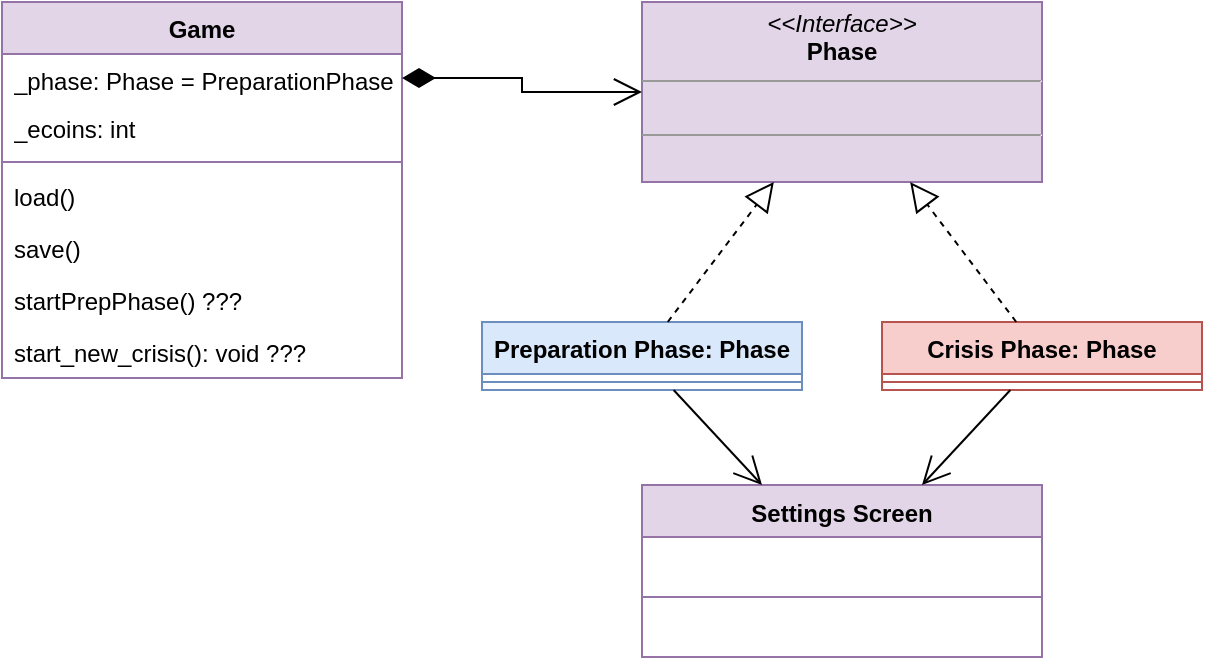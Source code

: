 <mxfile version="22.1.2" type="device" pages="5">
  <diagram name="Game Framework" id="hJsjnydc5UtsKFMMyyFc">
    <mxGraphModel dx="1418" dy="828" grid="1" gridSize="10" guides="1" tooltips="1" connect="1" arrows="1" fold="1" page="1" pageScale="1" pageWidth="827" pageHeight="1169" math="0" shadow="0">
      <root>
        <mxCell id="0" />
        <mxCell id="1" parent="0" />
        <mxCell id="uc0nY-JUzm4hwScqhfWs-1" value="Crisis Phase: Phase" style="swimlane;fontStyle=1;align=center;verticalAlign=top;childLayout=stackLayout;horizontal=1;startSize=26;horizontalStack=0;resizeParent=1;resizeParentMax=0;resizeLast=0;collapsible=1;marginBottom=0;whiteSpace=wrap;html=1;fillColor=#f8cecc;strokeColor=#b85450;" parent="1" vertex="1">
          <mxGeometry x="480" y="200" width="160" height="34" as="geometry" />
        </mxCell>
        <mxCell id="uc0nY-JUzm4hwScqhfWs-3" value="" style="line;strokeWidth=1;fillColor=none;align=left;verticalAlign=middle;spacingTop=-1;spacingLeft=3;spacingRight=3;rotatable=0;labelPosition=right;points=[];portConstraint=eastwest;strokeColor=inherit;" parent="uc0nY-JUzm4hwScqhfWs-1" vertex="1">
          <mxGeometry y="26" width="160" height="8" as="geometry" />
        </mxCell>
        <mxCell id="uc0nY-JUzm4hwScqhfWs-6" value="Preparation Phase: Phase" style="swimlane;fontStyle=1;align=center;verticalAlign=top;childLayout=stackLayout;horizontal=1;startSize=26;horizontalStack=0;resizeParent=1;resizeParentMax=0;resizeLast=0;collapsible=1;marginBottom=0;whiteSpace=wrap;html=1;fillColor=#dae8fc;strokeColor=#6c8ebf;" parent="1" vertex="1">
          <mxGeometry x="280" y="200" width="160" height="34" as="geometry" />
        </mxCell>
        <mxCell id="uc0nY-JUzm4hwScqhfWs-8" value="" style="line;strokeWidth=1;fillColor=none;align=left;verticalAlign=middle;spacingTop=-1;spacingLeft=3;spacingRight=3;rotatable=0;labelPosition=right;points=[];portConstraint=eastwest;strokeColor=inherit;" parent="uc0nY-JUzm4hwScqhfWs-6" vertex="1">
          <mxGeometry y="26" width="160" height="8" as="geometry" />
        </mxCell>
        <mxCell id="uc0nY-JUzm4hwScqhfWs-30" value="Settings Screen" style="swimlane;fontStyle=1;align=center;verticalAlign=top;childLayout=stackLayout;horizontal=1;startSize=26;horizontalStack=0;resizeParent=1;resizeParentMax=0;resizeLast=0;collapsible=1;marginBottom=0;whiteSpace=wrap;html=1;fillColor=#e1d5e7;strokeColor=#9673a6;" parent="1" vertex="1">
          <mxGeometry x="360" y="281.5" width="200" height="86" as="geometry" />
        </mxCell>
        <mxCell id="uc0nY-JUzm4hwScqhfWs-31" value="&amp;nbsp;" style="text;strokeColor=none;fillColor=none;align=left;verticalAlign=top;spacingLeft=4;spacingRight=4;overflow=hidden;rotatable=0;points=[[0,0.5],[1,0.5]];portConstraint=eastwest;whiteSpace=wrap;html=1;" parent="uc0nY-JUzm4hwScqhfWs-30" vertex="1">
          <mxGeometry y="26" width="200" height="26" as="geometry" />
        </mxCell>
        <mxCell id="uc0nY-JUzm4hwScqhfWs-32" value="" style="line;strokeWidth=1;fillColor=none;align=left;verticalAlign=middle;spacingTop=-1;spacingLeft=3;spacingRight=3;rotatable=0;labelPosition=right;points=[];portConstraint=eastwest;strokeColor=inherit;" parent="uc0nY-JUzm4hwScqhfWs-30" vertex="1">
          <mxGeometry y="52" width="200" height="8" as="geometry" />
        </mxCell>
        <mxCell id="uc0nY-JUzm4hwScqhfWs-33" value="&amp;nbsp;" style="text;strokeColor=none;fillColor=none;align=left;verticalAlign=top;spacingLeft=4;spacingRight=4;overflow=hidden;rotatable=0;points=[[0,0.5],[1,0.5]];portConstraint=eastwest;whiteSpace=wrap;html=1;" parent="uc0nY-JUzm4hwScqhfWs-30" vertex="1">
          <mxGeometry y="60" width="200" height="26" as="geometry" />
        </mxCell>
        <mxCell id="uc0nY-JUzm4hwScqhfWs-84" value="" style="endArrow=open;endFill=1;endSize=12;html=1;rounded=0;" parent="1" source="uc0nY-JUzm4hwScqhfWs-6" target="uc0nY-JUzm4hwScqhfWs-30" edge="1">
          <mxGeometry width="160" relative="1" as="geometry">
            <mxPoint x="433" y="241.5" as="sourcePoint" />
            <mxPoint x="103" y="256.5" as="targetPoint" />
          </mxGeometry>
        </mxCell>
        <mxCell id="RVnU072aTNBwpVMm4U2h-20" value="Game" style="swimlane;fontStyle=1;align=center;verticalAlign=top;childLayout=stackLayout;horizontal=1;startSize=26;horizontalStack=0;resizeParent=1;resizeParentMax=0;resizeLast=0;collapsible=1;marginBottom=0;whiteSpace=wrap;html=1;fillColor=#e1d5e7;strokeColor=#9673a6;" parent="1" vertex="1">
          <mxGeometry x="40" y="40" width="200" height="188" as="geometry" />
        </mxCell>
        <mxCell id="RVnU072aTNBwpVMm4U2h-21" value="_phase: Phase = PreparationPhase" style="text;strokeColor=none;fillColor=none;align=left;verticalAlign=top;spacingLeft=4;spacingRight=4;overflow=hidden;rotatable=0;points=[[0,0.5],[1,0.5]];portConstraint=eastwest;whiteSpace=wrap;html=1;" parent="RVnU072aTNBwpVMm4U2h-20" vertex="1">
          <mxGeometry y="26" width="200" height="24" as="geometry" />
        </mxCell>
        <mxCell id="RVnU072aTNBwpVMm4U2h-26" value="_ecoins: int" style="text;strokeColor=none;fillColor=none;align=left;verticalAlign=top;spacingLeft=4;spacingRight=4;overflow=hidden;rotatable=0;points=[[0,0.5],[1,0.5]];portConstraint=eastwest;whiteSpace=wrap;html=1;" parent="RVnU072aTNBwpVMm4U2h-20" vertex="1">
          <mxGeometry y="50" width="200" height="26" as="geometry" />
        </mxCell>
        <mxCell id="RVnU072aTNBwpVMm4U2h-22" value="" style="line;strokeWidth=1;fillColor=none;align=left;verticalAlign=middle;spacingTop=-1;spacingLeft=3;spacingRight=3;rotatable=0;labelPosition=right;points=[];portConstraint=eastwest;strokeColor=inherit;" parent="RVnU072aTNBwpVMm4U2h-20" vertex="1">
          <mxGeometry y="76" width="200" height="8" as="geometry" />
        </mxCell>
        <mxCell id="RVnU072aTNBwpVMm4U2h-23" value="load()" style="text;strokeColor=none;fillColor=none;align=left;verticalAlign=top;spacingLeft=4;spacingRight=4;overflow=hidden;rotatable=0;points=[[0,0.5],[1,0.5]];portConstraint=eastwest;whiteSpace=wrap;html=1;" parent="RVnU072aTNBwpVMm4U2h-20" vertex="1">
          <mxGeometry y="84" width="200" height="26" as="geometry" />
        </mxCell>
        <mxCell id="RVnU072aTNBwpVMm4U2h-27" value="save()" style="text;strokeColor=none;fillColor=none;align=left;verticalAlign=top;spacingLeft=4;spacingRight=4;overflow=hidden;rotatable=0;points=[[0,0.5],[1,0.5]];portConstraint=eastwest;whiteSpace=wrap;html=1;" parent="RVnU072aTNBwpVMm4U2h-20" vertex="1">
          <mxGeometry y="110" width="200" height="26" as="geometry" />
        </mxCell>
        <mxCell id="UV6PD9aDMAOftxGpIuu_-1" value="startPrepPhase() ???" style="text;strokeColor=none;fillColor=none;align=left;verticalAlign=top;spacingLeft=4;spacingRight=4;overflow=hidden;rotatable=0;points=[[0,0.5],[1,0.5]];portConstraint=eastwest;whiteSpace=wrap;html=1;" parent="RVnU072aTNBwpVMm4U2h-20" vertex="1">
          <mxGeometry y="136" width="200" height="26" as="geometry" />
        </mxCell>
        <mxCell id="UV6PD9aDMAOftxGpIuu_-2" value="start_new_crisis(): void ???" style="text;strokeColor=none;fillColor=none;align=left;verticalAlign=top;spacingLeft=4;spacingRight=4;overflow=hidden;rotatable=0;points=[[0,0.5],[1,0.5]];portConstraint=eastwest;whiteSpace=wrap;html=1;" parent="RVnU072aTNBwpVMm4U2h-20" vertex="1">
          <mxGeometry y="162" width="200" height="26" as="geometry" />
        </mxCell>
        <mxCell id="Vd5VsFg_D_8KuZ8J0JI7-2" value="&lt;p style=&quot;margin:0px;margin-top:4px;text-align:center;&quot;&gt;&lt;i&gt;&amp;lt;&amp;lt;Interface&amp;gt;&amp;gt;&lt;/i&gt;&lt;br&gt;&lt;b&gt;Phase&lt;/b&gt;&lt;/p&gt;&lt;hr size=&quot;1&quot;&gt;&lt;p style=&quot;margin:0px;margin-left:4px;&quot;&gt;&lt;br&gt;&lt;/p&gt;&lt;hr size=&quot;1&quot;&gt;&lt;p style=&quot;margin:0px;margin-left:4px;&quot;&gt;&lt;br&gt;&lt;/p&gt;" style="verticalAlign=top;align=left;overflow=fill;fontSize=12;fontFamily=Helvetica;html=1;whiteSpace=wrap;fillColor=#e1d5e7;strokeColor=#9673a6;" parent="1" vertex="1">
          <mxGeometry x="360" y="40" width="200" height="90" as="geometry" />
        </mxCell>
        <mxCell id="Vd5VsFg_D_8KuZ8J0JI7-5" value="" style="endArrow=block;dashed=1;endFill=0;endSize=12;html=1;rounded=0;" parent="1" source="uc0nY-JUzm4hwScqhfWs-6" target="Vd5VsFg_D_8KuZ8J0JI7-2" edge="1">
          <mxGeometry width="160" relative="1" as="geometry">
            <mxPoint x="563" y="261.5" as="sourcePoint" />
            <mxPoint x="723" y="261.5" as="targetPoint" />
          </mxGeometry>
        </mxCell>
        <mxCell id="Vd5VsFg_D_8KuZ8J0JI7-6" value="" style="endArrow=block;dashed=1;endFill=0;endSize=12;html=1;rounded=0;" parent="1" source="uc0nY-JUzm4hwScqhfWs-1" target="Vd5VsFg_D_8KuZ8J0JI7-2" edge="1">
          <mxGeometry width="160" relative="1" as="geometry">
            <mxPoint x="375" y="171.5" as="sourcePoint" />
            <mxPoint x="419" y="110.5" as="targetPoint" />
          </mxGeometry>
        </mxCell>
        <mxCell id="Vd5VsFg_D_8KuZ8J0JI7-7" value="" style="endArrow=open;endFill=1;endSize=12;html=1;rounded=0;" parent="1" source="uc0nY-JUzm4hwScqhfWs-1" target="uc0nY-JUzm4hwScqhfWs-30" edge="1">
          <mxGeometry width="160" relative="1" as="geometry">
            <mxPoint x="426" y="291.5" as="sourcePoint" />
            <mxPoint x="573" y="271.5" as="targetPoint" />
          </mxGeometry>
        </mxCell>
        <mxCell id="Vd5VsFg_D_8KuZ8J0JI7-8" value="" style="endArrow=open;html=1;endSize=12;startArrow=diamondThin;startSize=14;startFill=1;edgeStyle=orthogonalEdgeStyle;align=left;verticalAlign=bottom;rounded=0;exitX=1;exitY=0.5;exitDx=0;exitDy=0;" parent="1" source="RVnU072aTNBwpVMm4U2h-21" target="Vd5VsFg_D_8KuZ8J0JI7-2" edge="1">
          <mxGeometry x="-0.389" y="20" relative="1" as="geometry">
            <mxPoint x="310" y="160" as="sourcePoint" />
            <mxPoint x="790" y="370" as="targetPoint" />
            <mxPoint as="offset" />
          </mxGeometry>
        </mxCell>
      </root>
    </mxGraphModel>
  </diagram>
  <diagram id="b3GFLJNeo0VZmGUYtjSa" name="Item_and_Inventory">
    <mxGraphModel dx="1418" dy="828" grid="1" gridSize="10" guides="1" tooltips="1" connect="1" arrows="1" fold="1" page="1" pageScale="1" pageWidth="827" pageHeight="1169" math="0" shadow="0">
      <root>
        <mxCell id="0" />
        <mxCell id="1" parent="0" />
        <mxCell id="iO7k4d6HeQAJ5kin5YW2-1" value="Inventory" style="swimlane;fontStyle=1;align=center;verticalAlign=top;childLayout=stackLayout;horizontal=1;startSize=26;horizontalStack=0;resizeParent=1;resizeParentMax=0;resizeLast=0;collapsible=1;marginBottom=0;whiteSpace=wrap;html=1;fillColor=#e1d5e7;strokeColor=#9673a6;" parent="1" vertex="1">
          <mxGeometry x="80" y="40" width="200" height="112" as="geometry" />
        </mxCell>
        <mxCell id="iO7k4d6HeQAJ5kin5YW2-2" value="_slots: Array[Item]" style="text;strokeColor=none;fillColor=none;align=left;verticalAlign=top;spacingLeft=4;spacingRight=4;overflow=hidden;rotatable=0;points=[[0,0.5],[1,0.5]];portConstraint=eastwest;whiteSpace=wrap;html=1;" parent="iO7k4d6HeQAJ5kin5YW2-1" vertex="1">
          <mxGeometry y="26" width="200" height="26" as="geometry" />
        </mxCell>
        <mxCell id="iO7k4d6HeQAJ5kin5YW2-3" value="" style="line;strokeWidth=1;fillColor=none;align=left;verticalAlign=middle;spacingTop=-1;spacingLeft=3;spacingRight=3;rotatable=0;labelPosition=right;points=[];portConstraint=eastwest;strokeColor=inherit;" parent="iO7k4d6HeQAJ5kin5YW2-1" vertex="1">
          <mxGeometry y="52" width="200" height="8" as="geometry" />
        </mxCell>
        <mxCell id="D1AVI1Y7V4J9Ghg2SkpB-1" value="add_item(item: Item)" style="text;strokeColor=none;fillColor=none;align=left;verticalAlign=top;spacingLeft=4;spacingRight=4;overflow=hidden;rotatable=0;points=[[0,0.5],[1,0.5]];portConstraint=eastwest;whiteSpace=wrap;html=1;" parent="iO7k4d6HeQAJ5kin5YW2-1" vertex="1">
          <mxGeometry y="60" width="200" height="26" as="geometry" />
        </mxCell>
        <mxCell id="D1AVI1Y7V4J9Ghg2SkpB-2" value="&lt;font color=&quot;#ff0000&quot;&gt;TODO&lt;/font&gt;" style="text;strokeColor=none;fillColor=none;align=left;verticalAlign=top;spacingLeft=4;spacingRight=4;overflow=hidden;rotatable=0;points=[[0,0.5],[1,0.5]];portConstraint=eastwest;whiteSpace=wrap;html=1;" parent="iO7k4d6HeQAJ5kin5YW2-1" vertex="1">
          <mxGeometry y="86" width="200" height="26" as="geometry" />
        </mxCell>
        <mxCell id="iO7k4d6HeQAJ5kin5YW2-5" value="Item" style="swimlane;fontStyle=1;align=center;verticalAlign=top;childLayout=stackLayout;horizontal=1;startSize=26;horizontalStack=0;resizeParent=1;resizeParentMax=0;resizeLast=0;collapsible=1;marginBottom=0;whiteSpace=wrap;html=1;fillColor=#e1d5e7;strokeColor=#9673a6;" parent="1" vertex="1">
          <mxGeometry x="320" y="40" width="200" height="138" as="geometry" />
        </mxCell>
        <mxCell id="iO7k4d6HeQAJ5kin5YW2-6" value="_ID: enum" style="text;strokeColor=none;fillColor=none;align=left;verticalAlign=top;spacingLeft=4;spacingRight=4;overflow=hidden;rotatable=0;points=[[0,0.5],[1,0.5]];portConstraint=eastwest;whiteSpace=wrap;html=1;" parent="iO7k4d6HeQAJ5kin5YW2-5" vertex="1">
          <mxGeometry y="26" width="200" height="26" as="geometry" />
        </mxCell>
        <mxCell id="iO7k4d6HeQAJ5kin5YW2-7" value="_descr: string" style="text;strokeColor=none;fillColor=none;align=left;verticalAlign=top;spacingLeft=4;spacingRight=4;overflow=hidden;rotatable=0;points=[[0,0.5],[1,0.5]];portConstraint=eastwest;whiteSpace=wrap;html=1;" parent="iO7k4d6HeQAJ5kin5YW2-5" vertex="1">
          <mxGeometry y="52" width="200" height="26" as="geometry" />
        </mxCell>
        <mxCell id="iO7k4d6HeQAJ5kin5YW2-8" value="_comps: Array[ItemComponent]" style="text;strokeColor=none;fillColor=none;align=left;verticalAlign=top;spacingLeft=4;spacingRight=4;overflow=hidden;rotatable=0;points=[[0,0.5],[1,0.5]];portConstraint=eastwest;whiteSpace=wrap;html=1;" parent="iO7k4d6HeQAJ5kin5YW2-5" vertex="1">
          <mxGeometry y="78" width="200" height="26" as="geometry" />
        </mxCell>
        <mxCell id="iO7k4d6HeQAJ5kin5YW2-9" value="" style="line;strokeWidth=1;fillColor=none;align=left;verticalAlign=middle;spacingTop=-1;spacingLeft=3;spacingRight=3;rotatable=0;labelPosition=right;points=[];portConstraint=eastwest;strokeColor=inherit;" parent="iO7k4d6HeQAJ5kin5YW2-5" vertex="1">
          <mxGeometry y="104" width="200" height="8" as="geometry" />
        </mxCell>
        <mxCell id="iO7k4d6HeQAJ5kin5YW2-10" value="&amp;nbsp;" style="text;strokeColor=none;fillColor=none;align=left;verticalAlign=top;spacingLeft=4;spacingRight=4;overflow=hidden;rotatable=0;points=[[0,0.5],[1,0.5]];portConstraint=eastwest;whiteSpace=wrap;html=1;" parent="iO7k4d6HeQAJ5kin5YW2-5" vertex="1">
          <mxGeometry y="112" width="200" height="26" as="geometry" />
        </mxCell>
        <mxCell id="iO7k4d6HeQAJ5kin5YW2-11" value="" style="endArrow=open;html=1;endSize=12;startArrow=diamondThin;startSize=14;startFill=0;edgeStyle=orthogonalEdgeStyle;rounded=0;" parent="1" source="iO7k4d6HeQAJ5kin5YW2-1" target="iO7k4d6HeQAJ5kin5YW2-5" edge="1">
          <mxGeometry relative="1" as="geometry">
            <mxPoint x="-190" y="1332" as="sourcePoint" />
            <mxPoint x="-30" y="1332" as="targetPoint" />
          </mxGeometry>
        </mxCell>
        <mxCell id="iO7k4d6HeQAJ5kin5YW2-12" value="0..n" style="edgeLabel;resizable=0;html=1;align=left;verticalAlign=top;" parent="iO7k4d6HeQAJ5kin5YW2-11" connectable="0" vertex="1">
          <mxGeometry x="-1" relative="1" as="geometry">
            <mxPoint x="10" y="-68" as="offset" />
          </mxGeometry>
        </mxCell>
        <mxCell id="iO7k4d6HeQAJ5kin5YW2-13" value="ItemComponent" style="swimlane;fontStyle=1;align=center;verticalAlign=top;childLayout=stackLayout;horizontal=1;startSize=26;horizontalStack=0;resizeParent=1;resizeParentMax=0;resizeLast=0;collapsible=1;marginBottom=0;whiteSpace=wrap;html=1;fillColor=#e1d5e7;strokeColor=#9673a6;" parent="1" vertex="1">
          <mxGeometry x="320" y="240" width="200" height="160" as="geometry" />
        </mxCell>
        <mxCell id="iO7k4d6HeQAJ5kin5YW2-14" value="name: StringName (geerbt von Node)" style="text;strokeColor=none;fillColor=none;align=left;verticalAlign=top;spacingLeft=4;spacingRight=4;overflow=hidden;rotatable=0;points=[[0,0.5],[1,0.5]];portConstraint=eastwest;whiteSpace=wrap;html=1;" parent="iO7k4d6HeQAJ5kin5YW2-13" vertex="1">
          <mxGeometry y="26" width="200" height="34" as="geometry" />
        </mxCell>
        <mxCell id="iO7k4d6HeQAJ5kin5YW2-15" value="_color: Color" style="text;strokeColor=none;fillColor=none;align=left;verticalAlign=top;spacingLeft=4;spacingRight=4;overflow=hidden;rotatable=0;points=[[0,0.5],[1,0.5]];portConstraint=eastwest;whiteSpace=wrap;html=1;" parent="iO7k4d6HeQAJ5kin5YW2-13" vertex="1">
          <mxGeometry y="60" width="200" height="26" as="geometry" />
        </mxCell>
        <mxCell id="iO7k4d6HeQAJ5kin5YW2-16" value="" style="line;strokeWidth=1;fillColor=none;align=left;verticalAlign=middle;spacingTop=-1;spacingLeft=3;spacingRight=3;rotatable=0;labelPosition=right;points=[];portConstraint=eastwest;strokeColor=inherit;" parent="iO7k4d6HeQAJ5kin5YW2-13" vertex="1">
          <mxGeometry y="86" width="200" height="8" as="geometry" />
        </mxCell>
        <mxCell id="iO7k4d6HeQAJ5kin5YW2-17" value="_init()" style="text;strokeColor=none;fillColor=none;align=left;verticalAlign=top;spacingLeft=4;spacingRight=4;overflow=hidden;rotatable=0;points=[[0,0.5],[1,0.5]];portConstraint=eastwest;whiteSpace=wrap;html=1;" parent="iO7k4d6HeQAJ5kin5YW2-13" vertex="1">
          <mxGeometry y="94" width="200" height="26" as="geometry" />
        </mxCell>
        <mxCell id="iO7k4d6HeQAJ5kin5YW2-18" value="get_colored_name_with_vals(): String" style="text;strokeColor=none;fillColor=none;align=left;verticalAlign=top;spacingLeft=4;spacingRight=4;overflow=hidden;rotatable=0;points=[[0,0.5],[1,0.5]];portConstraint=eastwest;whiteSpace=wrap;html=1;" parent="iO7k4d6HeQAJ5kin5YW2-13" vertex="1">
          <mxGeometry y="120" width="200" height="40" as="geometry" />
        </mxCell>
        <mxCell id="iO7k4d6HeQAJ5kin5YW2-19" value="" style="endArrow=open;html=1;endSize=12;startArrow=diamondThin;startSize=14;startFill=0;edgeStyle=orthogonalEdgeStyle;rounded=0;" parent="1" source="iO7k4d6HeQAJ5kin5YW2-5" target="iO7k4d6HeQAJ5kin5YW2-13" edge="1">
          <mxGeometry relative="1" as="geometry">
            <mxPoint x="340" y="100" as="sourcePoint" />
            <mxPoint x="340" y="214" as="targetPoint" />
          </mxGeometry>
        </mxCell>
        <mxCell id="iO7k4d6HeQAJ5kin5YW2-20" value="0..n" style="edgeLabel;resizable=0;html=1;align=left;verticalAlign=top;" parent="iO7k4d6HeQAJ5kin5YW2-19" connectable="0" vertex="1">
          <mxGeometry x="-1" relative="1" as="geometry">
            <mxPoint x="10" y="-52" as="offset" />
          </mxGeometry>
        </mxCell>
        <mxCell id="iO7k4d6HeQAJ5kin5YW2-21" value="IC_Drink" style="swimlane;fontStyle=1;align=center;verticalAlign=top;childLayout=stackLayout;horizontal=1;startSize=26;horizontalStack=0;resizeParent=1;resizeParentMax=0;resizeLast=0;collapsible=1;marginBottom=0;whiteSpace=wrap;html=1;fillColor=#e1d5e7;strokeColor=#9673a6;" parent="1" vertex="1">
          <mxGeometry x="80" y="440" width="200" height="176" as="geometry" />
        </mxCell>
        <mxCell id="iO7k4d6HeQAJ5kin5YW2-22" value="_hydration: int" style="text;strokeColor=none;fillColor=none;align=left;verticalAlign=top;spacingLeft=4;spacingRight=4;overflow=hidden;rotatable=0;points=[[0,0.5],[1,0.5]];portConstraint=eastwest;whiteSpace=wrap;html=1;" parent="iO7k4d6HeQAJ5kin5YW2-21" vertex="1">
          <mxGeometry y="26" width="200" height="24" as="geometry" />
        </mxCell>
        <mxCell id="iO7k4d6HeQAJ5kin5YW2-23" value="" style="line;strokeWidth=1;fillColor=none;align=left;verticalAlign=middle;spacingTop=-1;spacingLeft=3;spacingRight=3;rotatable=0;labelPosition=right;points=[];portConstraint=eastwest;strokeColor=inherit;" parent="iO7k4d6HeQAJ5kin5YW2-21" vertex="1">
          <mxGeometry y="50" width="200" height="8" as="geometry" />
        </mxCell>
        <mxCell id="iO7k4d6HeQAJ5kin5YW2-24" value="_init(hydration: int" style="text;strokeColor=none;fillColor=none;align=left;verticalAlign=top;spacingLeft=4;spacingRight=4;overflow=hidden;rotatable=0;points=[[0,0.5],[1,0.5]];portConstraint=eastwest;whiteSpace=wrap;html=1;" parent="iO7k4d6HeQAJ5kin5YW2-21" vertex="1">
          <mxGeometry y="58" width="200" height="26" as="geometry" />
        </mxCell>
        <mxCell id="iO7k4d6HeQAJ5kin5YW2-25" value="get_hydration()" style="text;strokeColor=none;fillColor=none;align=left;verticalAlign=top;spacingLeft=4;spacingRight=4;overflow=hidden;rotatable=0;points=[[0,0.5],[1,0.5]];portConstraint=eastwest;whiteSpace=wrap;html=1;" parent="iO7k4d6HeQAJ5kin5YW2-21" vertex="1">
          <mxGeometry y="84" width="200" height="26" as="geometry" />
        </mxCell>
        <mxCell id="iO7k4d6HeQAJ5kin5YW2-26" value="get_unit_hydration()" style="text;strokeColor=none;fillColor=none;align=left;verticalAlign=top;spacingLeft=4;spacingRight=4;overflow=hidden;rotatable=0;points=[[0,0.5],[1,0.5]];portConstraint=eastwest;whiteSpace=wrap;html=1;" parent="iO7k4d6HeQAJ5kin5YW2-21" vertex="1">
          <mxGeometry y="110" width="200" height="26" as="geometry" />
        </mxCell>
        <mxCell id="iO7k4d6HeQAJ5kin5YW2-27" value="get_formatted_values(): String" style="text;strokeColor=none;fillColor=none;align=left;verticalAlign=top;spacingLeft=4;spacingRight=4;overflow=hidden;rotatable=0;points=[[0,0.5],[1,0.5]];portConstraint=eastwest;whiteSpace=wrap;html=1;" parent="iO7k4d6HeQAJ5kin5YW2-21" vertex="1">
          <mxGeometry y="136" width="200" height="40" as="geometry" />
        </mxCell>
        <mxCell id="iO7k4d6HeQAJ5kin5YW2-28" value="IC_Food" style="swimlane;fontStyle=1;align=center;verticalAlign=top;childLayout=stackLayout;horizontal=1;startSize=26;horizontalStack=0;resizeParent=1;resizeParentMax=0;resizeLast=0;collapsible=1;marginBottom=0;whiteSpace=wrap;html=1;fillColor=#e1d5e7;strokeColor=#9673a6;" parent="1" vertex="1">
          <mxGeometry x="320" y="440" width="200" height="162" as="geometry" />
        </mxCell>
        <mxCell id="iO7k4d6HeQAJ5kin5YW2-29" value="_nutritionness: int" style="text;strokeColor=none;fillColor=none;align=left;verticalAlign=top;spacingLeft=4;spacingRight=4;overflow=hidden;rotatable=0;points=[[0,0.5],[1,0.5]];portConstraint=eastwest;whiteSpace=wrap;html=1;" parent="iO7k4d6HeQAJ5kin5YW2-28" vertex="1">
          <mxGeometry y="26" width="200" height="24" as="geometry" />
        </mxCell>
        <mxCell id="iO7k4d6HeQAJ5kin5YW2-30" value="" style="line;strokeWidth=1;fillColor=none;align=left;verticalAlign=middle;spacingTop=-1;spacingLeft=3;spacingRight=3;rotatable=0;labelPosition=right;points=[];portConstraint=eastwest;strokeColor=inherit;" parent="iO7k4d6HeQAJ5kin5YW2-28" vertex="1">
          <mxGeometry y="50" width="200" height="8" as="geometry" />
        </mxCell>
        <mxCell id="iO7k4d6HeQAJ5kin5YW2-31" value="_init(nutritionness: int)" style="text;strokeColor=none;fillColor=none;align=left;verticalAlign=top;spacingLeft=4;spacingRight=4;overflow=hidden;rotatable=0;points=[[0,0.5],[1,0.5]];portConstraint=eastwest;whiteSpace=wrap;html=1;" parent="iO7k4d6HeQAJ5kin5YW2-28" vertex="1">
          <mxGeometry y="58" width="200" height="26" as="geometry" />
        </mxCell>
        <mxCell id="iO7k4d6HeQAJ5kin5YW2-32" value="get_nutritionness()" style="text;strokeColor=none;fillColor=none;align=left;verticalAlign=top;spacingLeft=4;spacingRight=4;overflow=hidden;rotatable=0;points=[[0,0.5],[1,0.5]];portConstraint=eastwest;whiteSpace=wrap;html=1;" parent="iO7k4d6HeQAJ5kin5YW2-28" vertex="1">
          <mxGeometry y="84" width="200" height="26" as="geometry" />
        </mxCell>
        <mxCell id="iO7k4d6HeQAJ5kin5YW2-33" value="get_unit_nutritionness()" style="text;strokeColor=none;fillColor=none;align=left;verticalAlign=top;spacingLeft=4;spacingRight=4;overflow=hidden;rotatable=0;points=[[0,0.5],[1,0.5]];portConstraint=eastwest;whiteSpace=wrap;html=1;" parent="iO7k4d6HeQAJ5kin5YW2-28" vertex="1">
          <mxGeometry y="110" width="200" height="26" as="geometry" />
        </mxCell>
        <mxCell id="iO7k4d6HeQAJ5kin5YW2-34" value="get_unit_nutritionness()" style="text;strokeColor=none;fillColor=none;align=left;verticalAlign=top;spacingLeft=4;spacingRight=4;overflow=hidden;rotatable=0;points=[[0,0.5],[1,0.5]];portConstraint=eastwest;whiteSpace=wrap;html=1;" parent="iO7k4d6HeQAJ5kin5YW2-28" vertex="1">
          <mxGeometry y="136" width="200" height="26" as="geometry" />
        </mxCell>
        <mxCell id="iO7k4d6HeQAJ5kin5YW2-35" value="IC_&amp;lt;others&amp;gt;" style="swimlane;fontStyle=1;align=center;verticalAlign=top;childLayout=stackLayout;horizontal=1;startSize=26;horizontalStack=0;resizeParent=1;resizeParentMax=0;resizeLast=0;collapsible=1;marginBottom=0;whiteSpace=wrap;html=1;fillColor=#e1d5e7;strokeColor=#9673a6;" parent="1" vertex="1">
          <mxGeometry x="560" y="440" width="200" height="100" as="geometry" />
        </mxCell>
        <mxCell id="iO7k4d6HeQAJ5kin5YW2-36" value="..." style="text;strokeColor=none;fillColor=none;align=left;verticalAlign=top;spacingLeft=4;spacingRight=4;overflow=hidden;rotatable=0;points=[[0,0.5],[1,0.5]];portConstraint=eastwest;whiteSpace=wrap;html=1;" parent="iO7k4d6HeQAJ5kin5YW2-35" vertex="1">
          <mxGeometry y="26" width="200" height="34" as="geometry" />
        </mxCell>
        <mxCell id="iO7k4d6HeQAJ5kin5YW2-37" value="" style="line;strokeWidth=1;fillColor=none;align=left;verticalAlign=middle;spacingTop=-1;spacingLeft=3;spacingRight=3;rotatable=0;labelPosition=right;points=[];portConstraint=eastwest;strokeColor=inherit;" parent="iO7k4d6HeQAJ5kin5YW2-35" vertex="1">
          <mxGeometry y="60" width="200" height="8" as="geometry" />
        </mxCell>
        <mxCell id="iO7k4d6HeQAJ5kin5YW2-38" value="..." style="text;strokeColor=none;fillColor=none;align=left;verticalAlign=top;spacingLeft=4;spacingRight=4;overflow=hidden;rotatable=0;points=[[0,0.5],[1,0.5]];portConstraint=eastwest;whiteSpace=wrap;html=1;" parent="iO7k4d6HeQAJ5kin5YW2-35" vertex="1">
          <mxGeometry y="68" width="200" height="32" as="geometry" />
        </mxCell>
        <mxCell id="iO7k4d6HeQAJ5kin5YW2-39" value="" style="endArrow=block;dashed=1;endFill=0;endSize=12;html=1;rounded=0;" parent="1" source="iO7k4d6HeQAJ5kin5YW2-21" target="iO7k4d6HeQAJ5kin5YW2-13" edge="1">
          <mxGeometry width="160" relative="1" as="geometry">
            <mxPoint x="90" y="408" as="sourcePoint" />
            <mxPoint x="250" y="408" as="targetPoint" />
          </mxGeometry>
        </mxCell>
        <mxCell id="iO7k4d6HeQAJ5kin5YW2-40" value="" style="endArrow=block;dashed=1;endFill=0;endSize=12;html=1;rounded=0;" parent="1" source="iO7k4d6HeQAJ5kin5YW2-28" target="iO7k4d6HeQAJ5kin5YW2-13" edge="1">
          <mxGeometry width="160" relative="1" as="geometry">
            <mxPoint x="340" y="450" as="sourcePoint" />
            <mxPoint x="380" y="410" as="targetPoint" />
          </mxGeometry>
        </mxCell>
        <mxCell id="iO7k4d6HeQAJ5kin5YW2-41" value="" style="endArrow=block;dashed=1;endFill=0;endSize=12;html=1;rounded=0;" parent="1" source="iO7k4d6HeQAJ5kin5YW2-35" target="iO7k4d6HeQAJ5kin5YW2-13" edge="1">
          <mxGeometry width="160" relative="1" as="geometry">
            <mxPoint x="321" y="460" as="sourcePoint" />
            <mxPoint x="361" y="420" as="targetPoint" />
          </mxGeometry>
        </mxCell>
      </root>
    </mxGraphModel>
  </diagram>
  <diagram id="HnardO2nAjZ7Kw7J3PRG" name="Preparation Phase">
    <mxGraphModel dx="1418" dy="828" grid="1" gridSize="10" guides="1" tooltips="1" connect="1" arrows="1" fold="1" page="1" pageScale="1" pageWidth="827" pageHeight="1169" math="0" shadow="0">
      <root>
        <mxCell id="0" />
        <mxCell id="1" parent="0" />
        <mxCell id="K5-_pm4-vXmziZUKwK7k-5" value="Preparation Phase: Phase" style="swimlane;fontStyle=1;align=center;verticalAlign=top;childLayout=stackLayout;horizontal=1;startSize=26;horizontalStack=0;resizeParent=1;resizeParentMax=0;resizeLast=0;collapsible=1;marginBottom=0;whiteSpace=wrap;html=1;fillColor=#dae8fc;strokeColor=#6c8ebf;" parent="1" vertex="1">
          <mxGeometry x="40" y="38.5" width="200" height="104" as="geometry" />
        </mxCell>
        <mxCell id="K5-_pm4-vXmziZUKwK7k-6" value="_currentScreen: Screen = Home Menu Screen" style="text;strokeColor=none;fillColor=none;align=left;verticalAlign=top;spacingLeft=4;spacingRight=4;overflow=hidden;rotatable=0;points=[[0,0.5],[1,0.5]];portConstraint=eastwest;whiteSpace=wrap;html=1;" parent="K5-_pm4-vXmziZUKwK7k-5" vertex="1">
          <mxGeometry y="26" width="200" height="44" as="geometry" />
        </mxCell>
        <mxCell id="K5-_pm4-vXmziZUKwK7k-7" value="" style="line;strokeWidth=1;fillColor=none;align=left;verticalAlign=middle;spacingTop=-1;spacingLeft=3;spacingRight=3;rotatable=0;labelPosition=right;points=[];portConstraint=eastwest;strokeColor=inherit;" parent="K5-_pm4-vXmziZUKwK7k-5" vertex="1">
          <mxGeometry y="70" width="200" height="8" as="geometry" />
        </mxCell>
        <mxCell id="K5-_pm4-vXmziZUKwK7k-8" value="change_phase()" style="text;strokeColor=none;fillColor=none;align=left;verticalAlign=top;spacingLeft=4;spacingRight=4;overflow=hidden;rotatable=0;points=[[0,0.5],[1,0.5]];portConstraint=eastwest;whiteSpace=wrap;html=1;" parent="K5-_pm4-vXmziZUKwK7k-5" vertex="1">
          <mxGeometry y="78" width="200" height="26" as="geometry" />
        </mxCell>
        <mxCell id="K5-_pm4-vXmziZUKwK7k-30" value="Home Menu (Screen)" style="swimlane;fontStyle=1;align=center;verticalAlign=top;childLayout=stackLayout;horizontal=1;startSize=26;horizontalStack=0;resizeParent=1;resizeParentMax=0;resizeLast=0;collapsible=1;marginBottom=0;whiteSpace=wrap;html=1;fillColor=#dae8fc;strokeColor=#6c8ebf;" parent="1" vertex="1">
          <mxGeometry x="40" y="240" width="200" height="86" as="geometry" />
        </mxCell>
        <mxCell id="K5-_pm4-vXmziZUKwK7k-31" value="&amp;nbsp;" style="text;strokeColor=none;fillColor=none;align=left;verticalAlign=top;spacingLeft=4;spacingRight=4;overflow=hidden;rotatable=0;points=[[0,0.5],[1,0.5]];portConstraint=eastwest;whiteSpace=wrap;html=1;" parent="K5-_pm4-vXmziZUKwK7k-30" vertex="1">
          <mxGeometry y="26" width="200" height="26" as="geometry" />
        </mxCell>
        <mxCell id="K5-_pm4-vXmziZUKwK7k-32" value="" style="line;strokeWidth=1;fillColor=none;align=left;verticalAlign=middle;spacingTop=-1;spacingLeft=3;spacingRight=3;rotatable=0;labelPosition=right;points=[];portConstraint=eastwest;strokeColor=inherit;" parent="K5-_pm4-vXmziZUKwK7k-30" vertex="1">
          <mxGeometry y="52" width="200" height="8" as="geometry" />
        </mxCell>
        <mxCell id="K5-_pm4-vXmziZUKwK7k-33" value="&amp;nbsp;" style="text;strokeColor=none;fillColor=none;align=left;verticalAlign=top;spacingLeft=4;spacingRight=4;overflow=hidden;rotatable=0;points=[[0,0.5],[1,0.5]];portConstraint=eastwest;whiteSpace=wrap;html=1;" parent="K5-_pm4-vXmziZUKwK7k-30" vertex="1">
          <mxGeometry y="60" width="200" height="26" as="geometry" />
        </mxCell>
        <mxCell id="K5-_pm4-vXmziZUKwK7k-34" value="Settings (Screen)" style="swimlane;fontStyle=1;align=center;verticalAlign=top;childLayout=stackLayout;horizontal=1;startSize=26;horizontalStack=0;resizeParent=1;resizeParentMax=0;resizeLast=0;collapsible=1;marginBottom=0;whiteSpace=wrap;html=1;fillColor=#e1d5e7;strokeColor=#9673a6;" parent="1" vertex="1">
          <mxGeometry x="320" y="40" width="200" height="34" as="geometry" />
        </mxCell>
        <mxCell id="K5-_pm4-vXmziZUKwK7k-36" value="" style="line;strokeWidth=1;fillColor=none;align=left;verticalAlign=middle;spacingTop=-1;spacingLeft=3;spacingRight=3;rotatable=0;labelPosition=right;points=[];portConstraint=eastwest;strokeColor=inherit;" parent="K5-_pm4-vXmziZUKwK7k-34" vertex="1">
          <mxGeometry y="26" width="200" height="8" as="geometry" />
        </mxCell>
        <mxCell id="K5-_pm4-vXmziZUKwK7k-38" value="Shop (Screen)" style="swimlane;fontStyle=1;align=center;verticalAlign=top;childLayout=stackLayout;horizontal=1;startSize=26;horizontalStack=0;resizeParent=1;resizeParentMax=0;resizeLast=0;collapsible=1;marginBottom=0;whiteSpace=wrap;html=1;fillColor=#dae8fc;strokeColor=#6c8ebf;" parent="1" vertex="1">
          <mxGeometry x="320" y="280" width="200" height="86" as="geometry" />
        </mxCell>
        <mxCell id="K5-_pm4-vXmziZUKwK7k-39" value="&amp;nbsp;" style="text;strokeColor=none;fillColor=none;align=left;verticalAlign=top;spacingLeft=4;spacingRight=4;overflow=hidden;rotatable=0;points=[[0,0.5],[1,0.5]];portConstraint=eastwest;whiteSpace=wrap;html=1;" parent="K5-_pm4-vXmziZUKwK7k-38" vertex="1">
          <mxGeometry y="26" width="200" height="26" as="geometry" />
        </mxCell>
        <mxCell id="K5-_pm4-vXmziZUKwK7k-40" value="" style="line;strokeWidth=1;fillColor=none;align=left;verticalAlign=middle;spacingTop=-1;spacingLeft=3;spacingRight=3;rotatable=0;labelPosition=right;points=[];portConstraint=eastwest;strokeColor=inherit;" parent="K5-_pm4-vXmziZUKwK7k-38" vertex="1">
          <mxGeometry y="52" width="200" height="8" as="geometry" />
        </mxCell>
        <mxCell id="K5-_pm4-vXmziZUKwK7k-41" value="&amp;nbsp;" style="text;strokeColor=none;fillColor=none;align=left;verticalAlign=top;spacingLeft=4;spacingRight=4;overflow=hidden;rotatable=0;points=[[0,0.5],[1,0.5]];portConstraint=eastwest;whiteSpace=wrap;html=1;" parent="K5-_pm4-vXmziZUKwK7k-38" vertex="1">
          <mxGeometry y="60" width="200" height="26" as="geometry" />
        </mxCell>
        <mxCell id="K5-_pm4-vXmziZUKwK7k-42" value="Upgrade Center (Screen)" style="swimlane;fontStyle=1;align=center;verticalAlign=top;childLayout=stackLayout;horizontal=1;startSize=26;horizontalStack=0;resizeParent=1;resizeParentMax=0;resizeLast=0;collapsible=1;marginBottom=0;whiteSpace=wrap;html=1;fillColor=#dae8fc;strokeColor=#6c8ebf;" parent="1" vertex="1">
          <mxGeometry x="320" y="142.5" width="200" height="86" as="geometry" />
        </mxCell>
        <mxCell id="K5-_pm4-vXmziZUKwK7k-43" value="&amp;nbsp;" style="text;strokeColor=none;fillColor=none;align=left;verticalAlign=top;spacingLeft=4;spacingRight=4;overflow=hidden;rotatable=0;points=[[0,0.5],[1,0.5]];portConstraint=eastwest;whiteSpace=wrap;html=1;" parent="K5-_pm4-vXmziZUKwK7k-42" vertex="1">
          <mxGeometry y="26" width="200" height="26" as="geometry" />
        </mxCell>
        <mxCell id="K5-_pm4-vXmziZUKwK7k-44" value="" style="line;strokeWidth=1;fillColor=none;align=left;verticalAlign=middle;spacingTop=-1;spacingLeft=3;spacingRight=3;rotatable=0;labelPosition=right;points=[];portConstraint=eastwest;strokeColor=inherit;" parent="K5-_pm4-vXmziZUKwK7k-42" vertex="1">
          <mxGeometry y="52" width="200" height="8" as="geometry" />
        </mxCell>
        <mxCell id="K5-_pm4-vXmziZUKwK7k-45" value="&amp;nbsp;" style="text;strokeColor=none;fillColor=none;align=left;verticalAlign=top;spacingLeft=4;spacingRight=4;overflow=hidden;rotatable=0;points=[[0,0.5],[1,0.5]];portConstraint=eastwest;whiteSpace=wrap;html=1;" parent="K5-_pm4-vXmziZUKwK7k-42" vertex="1">
          <mxGeometry y="60" width="200" height="26" as="geometry" />
        </mxCell>
        <mxCell id="K5-_pm4-vXmziZUKwK7k-73" value="" style="endArrow=open;endFill=1;endSize=12;html=1;rounded=0;" parent="1" source="K5-_pm4-vXmziZUKwK7k-30" target="K5-_pm4-vXmziZUKwK7k-38" edge="1">
          <mxGeometry width="160" relative="1" as="geometry">
            <mxPoint x="100" y="540" as="sourcePoint" />
            <mxPoint x="-30" y="440" as="targetPoint" />
          </mxGeometry>
        </mxCell>
        <mxCell id="K5-_pm4-vXmziZUKwK7k-74" value="" style="endArrow=open;endFill=1;endSize=12;html=1;rounded=0;" parent="1" source="K5-_pm4-vXmziZUKwK7k-30" target="K5-_pm4-vXmziZUKwK7k-42" edge="1">
          <mxGeometry width="160" relative="1" as="geometry">
            <mxPoint x="110" y="490" as="sourcePoint" />
            <mxPoint x="-20" y="450" as="targetPoint" />
          </mxGeometry>
        </mxCell>
        <mxCell id="K5-_pm4-vXmziZUKwK7k-75" value="" style="endArrow=open;endFill=1;endSize=12;html=1;rounded=0;" parent="1" source="K5-_pm4-vXmziZUKwK7k-30" target="K5-_pm4-vXmziZUKwK7k-34" edge="1">
          <mxGeometry width="160" relative="1" as="geometry">
            <mxPoint x="240" y="470" as="sourcePoint" />
            <mxPoint x="150" y="510" as="targetPoint" />
          </mxGeometry>
        </mxCell>
        <mxCell id="K5-_pm4-vXmziZUKwK7k-85" value="Game" style="swimlane;fontStyle=1;align=center;verticalAlign=top;childLayout=stackLayout;horizontal=1;startSize=26;horizontalStack=0;resizeParent=1;resizeParentMax=0;resizeLast=0;collapsible=1;marginBottom=0;whiteSpace=wrap;html=1;fillColor=#e1d5e7;strokeColor=#9673a6;" parent="1" vertex="1">
          <mxGeometry x="40" y="420" width="200" height="34" as="geometry" />
        </mxCell>
        <mxCell id="K5-_pm4-vXmziZUKwK7k-88" value="" style="line;strokeWidth=1;fillColor=none;align=left;verticalAlign=middle;spacingTop=-1;spacingLeft=3;spacingRight=3;rotatable=0;labelPosition=right;points=[];portConstraint=eastwest;strokeColor=inherit;" parent="K5-_pm4-vXmziZUKwK7k-85" vertex="1">
          <mxGeometry y="26" width="200" height="8" as="geometry" />
        </mxCell>
        <mxCell id="K5-_pm4-vXmziZUKwK7k-93" value="startCrisisPhase()" style="endArrow=classic;html=1;rounded=0;" parent="1" source="K5-_pm4-vXmziZUKwK7k-30" target="K5-_pm4-vXmziZUKwK7k-85" edge="1">
          <mxGeometry width="50" height="50" relative="1" as="geometry">
            <mxPoint x="660" y="320" as="sourcePoint" />
            <mxPoint x="710" y="270" as="targetPoint" />
          </mxGeometry>
        </mxCell>
        <mxCell id="eVZs8HDKUhy2YfT8eYmE-3" value="" style="endArrow=open;endFill=1;endSize=12;html=1;rounded=0;" parent="1" source="K5-_pm4-vXmziZUKwK7k-5" target="K5-_pm4-vXmziZUKwK7k-30" edge="1">
          <mxGeometry width="160" relative="1" as="geometry">
            <mxPoint x="270" y="474" as="sourcePoint" />
            <mxPoint x="270" y="380" as="targetPoint" />
          </mxGeometry>
        </mxCell>
        <mxCell id="KHW8Y816i8d_GHaiM5ao-1" value="Shelf" style="swimlane;fontStyle=1;align=center;verticalAlign=top;childLayout=stackLayout;horizontal=1;startSize=26;horizontalStack=0;resizeParent=1;resizeParentMax=0;resizeLast=0;collapsible=1;marginBottom=0;whiteSpace=wrap;html=1;fillColor=#e1d5e7;strokeColor=#9673a6;" parent="1" vertex="1">
          <mxGeometry x="600" y="280" width="200" height="86" as="geometry" />
        </mxCell>
        <mxCell id="KHW8Y816i8d_GHaiM5ao-2" value="&amp;nbsp;" style="text;strokeColor=none;fillColor=none;align=left;verticalAlign=top;spacingLeft=4;spacingRight=4;overflow=hidden;rotatable=0;points=[[0,0.5],[1,0.5]];portConstraint=eastwest;whiteSpace=wrap;html=1;" parent="KHW8Y816i8d_GHaiM5ao-1" vertex="1">
          <mxGeometry y="26" width="200" height="26" as="geometry" />
        </mxCell>
        <mxCell id="KHW8Y816i8d_GHaiM5ao-3" value="" style="line;strokeWidth=1;fillColor=none;align=left;verticalAlign=middle;spacingTop=-1;spacingLeft=3;spacingRight=3;rotatable=0;labelPosition=right;points=[];portConstraint=eastwest;strokeColor=inherit;" parent="KHW8Y816i8d_GHaiM5ao-1" vertex="1">
          <mxGeometry y="52" width="200" height="8" as="geometry" />
        </mxCell>
        <mxCell id="KHW8Y816i8d_GHaiM5ao-4" value="&amp;nbsp;" style="text;strokeColor=none;fillColor=none;align=left;verticalAlign=top;spacingLeft=4;spacingRight=4;overflow=hidden;rotatable=0;points=[[0,0.5],[1,0.5]];portConstraint=eastwest;whiteSpace=wrap;html=1;" parent="KHW8Y816i8d_GHaiM5ao-1" vertex="1">
          <mxGeometry y="60" width="200" height="26" as="geometry" />
        </mxCell>
        <mxCell id="KHW8Y816i8d_GHaiM5ao-5" value="Inventory" style="swimlane;fontStyle=1;align=center;verticalAlign=top;childLayout=stackLayout;horizontal=1;startSize=26;horizontalStack=0;resizeParent=1;resizeParentMax=0;resizeLast=0;collapsible=1;marginBottom=0;whiteSpace=wrap;html=1;fillColor=#e1d5e7;strokeColor=#9673a6;" parent="1" vertex="1">
          <mxGeometry x="600" y="160" width="200" height="34" as="geometry" />
        </mxCell>
        <mxCell id="KHW8Y816i8d_GHaiM5ao-6" value="" style="line;strokeWidth=1;fillColor=none;align=left;verticalAlign=middle;spacingTop=-1;spacingLeft=3;spacingRight=3;rotatable=0;labelPosition=right;points=[];portConstraint=eastwest;strokeColor=inherit;" parent="KHW8Y816i8d_GHaiM5ao-5" vertex="1">
          <mxGeometry y="26" width="200" height="8" as="geometry" />
        </mxCell>
        <mxCell id="KHW8Y816i8d_GHaiM5ao-18" value="Extends" style="endArrow=block;endSize=16;endFill=0;html=1;rounded=0;" parent="1" source="KHW8Y816i8d_GHaiM5ao-1" target="KHW8Y816i8d_GHaiM5ao-5" edge="1">
          <mxGeometry width="160" relative="1" as="geometry">
            <mxPoint x="610" y="812" as="sourcePoint" />
            <mxPoint x="610" y="938" as="targetPoint" />
            <mxPoint as="offset" />
          </mxGeometry>
        </mxCell>
        <mxCell id="1_BVZCbqeJlVM15q_kEr-1" value="" style="endArrow=open;html=1;endSize=12;startArrow=diamondThin;startSize=14;startFill=0;edgeStyle=orthogonalEdgeStyle;rounded=0;" parent="1" source="K5-_pm4-vXmziZUKwK7k-38" target="KHW8Y816i8d_GHaiM5ao-1" edge="1">
          <mxGeometry relative="1" as="geometry">
            <mxPoint x="540" y="397" as="sourcePoint" />
            <mxPoint x="540" y="326" as="targetPoint" />
            <Array as="points">
              <mxPoint x="680" y="323" />
              <mxPoint x="680" y="323" />
            </Array>
          </mxGeometry>
        </mxCell>
        <mxCell id="1_BVZCbqeJlVM15q_kEr-2" value="1" style="edgeLabel;resizable=0;html=1;align=left;verticalAlign=top;" parent="1_BVZCbqeJlVM15q_kEr-1" connectable="0" vertex="1">
          <mxGeometry x="-1" relative="1" as="geometry">
            <mxPoint x="10" y="-23" as="offset" />
          </mxGeometry>
        </mxCell>
        <mxCell id="1_BVZCbqeJlVM15q_kEr-3" value="1" style="edgeLabel;resizable=0;html=1;align=right;verticalAlign=top;" parent="1_BVZCbqeJlVM15q_kEr-1" connectable="0" vertex="1">
          <mxGeometry x="1" relative="1" as="geometry">
            <mxPoint x="-10" y="-31" as="offset" />
          </mxGeometry>
        </mxCell>
      </root>
    </mxGraphModel>
  </diagram>
  <diagram id="MWgBnVDxFsP08EM4-MB4" name="Crisis Phase">
    <mxGraphModel dx="1418" dy="828" grid="1" gridSize="10" guides="1" tooltips="1" connect="1" arrows="1" fold="1" page="1" pageScale="1" pageWidth="827" pageHeight="1169" math="0" shadow="0">
      <root>
        <mxCell id="0" />
        <mxCell id="1" parent="0" />
        <mxCell id="lCV3E_CgASRVuvt5gzzJ-1" value="Crisis Phase: Phase" style="swimlane;fontStyle=1;align=center;verticalAlign=top;childLayout=stackLayout;horizontal=1;startSize=26;horizontalStack=0;resizeParent=1;resizeParentMax=0;resizeLast=0;collapsible=1;marginBottom=0;whiteSpace=wrap;html=1;fillColor=#f8cecc;strokeColor=#b85450;" parent="1" vertex="1">
          <mxGeometry x="280" y="38.5" width="200" height="112" as="geometry" />
        </mxCell>
        <mxCell id="lCV3E_CgASRVuvt5gzzJ-2" value="&amp;nbsp;" style="text;strokeColor=none;fillColor=none;align=left;verticalAlign=top;spacingLeft=4;spacingRight=4;overflow=hidden;rotatable=0;points=[[0,0.5],[1,0.5]];portConstraint=eastwest;whiteSpace=wrap;html=1;" parent="lCV3E_CgASRVuvt5gzzJ-1" vertex="1">
          <mxGeometry y="26" width="200" height="26" as="geometry" />
        </mxCell>
        <mxCell id="lCV3E_CgASRVuvt5gzzJ-3" value="" style="line;strokeWidth=1;fillColor=none;align=left;verticalAlign=middle;spacingTop=-1;spacingLeft=3;spacingRight=3;rotatable=0;labelPosition=right;points=[];portConstraint=eastwest;strokeColor=inherit;" parent="lCV3E_CgASRVuvt5gzzJ-1" vertex="1">
          <mxGeometry y="52" width="200" height="8" as="geometry" />
        </mxCell>
        <mxCell id="lCV3E_CgASRVuvt5gzzJ-4" value="_ready(): void" style="text;strokeColor=none;fillColor=none;align=left;verticalAlign=top;spacingLeft=4;spacingRight=4;overflow=hidden;rotatable=0;points=[[0,0.5],[1,0.5]];portConstraint=eastwest;whiteSpace=wrap;html=1;" parent="lCV3E_CgASRVuvt5gzzJ-1" vertex="1">
          <mxGeometry y="60" width="200" height="26" as="geometry" />
        </mxCell>
        <mxCell id="uWaevkoE0gNxdryGpI0H-5" value="_unhandled_input(): void" style="text;strokeColor=none;fillColor=none;align=left;verticalAlign=top;spacingLeft=4;spacingRight=4;overflow=hidden;rotatable=0;points=[[0,0.5],[1,0.5]];portConstraint=eastwest;whiteSpace=wrap;html=1;" parent="lCV3E_CgASRVuvt5gzzJ-1" vertex="1">
          <mxGeometry y="86" width="200" height="26" as="geometry" />
        </mxCell>
        <mxCell id="lCV3E_CgASRVuvt5gzzJ-16" value="Avatar" style="swimlane;fontStyle=1;align=center;verticalAlign=top;childLayout=stackLayout;horizontal=1;startSize=26;horizontalStack=0;resizeParent=1;resizeParentMax=0;resizeLast=0;collapsible=1;marginBottom=0;whiteSpace=wrap;html=1;fillColor=#f8cecc;strokeColor=#b85450;" parent="1" vertex="1">
          <mxGeometry x="40" y="440" width="200" height="216" as="geometry" />
        </mxCell>
        <mxCell id="lCV3E_CgASRVuvt5gzzJ-17" value="_food: int" style="text;strokeColor=none;fillColor=none;align=left;verticalAlign=top;spacingLeft=4;spacingRight=4;overflow=hidden;rotatable=0;points=[[0,0.5],[1,0.5]];portConstraint=eastwest;whiteSpace=wrap;html=1;" parent="lCV3E_CgASRVuvt5gzzJ-16" vertex="1">
          <mxGeometry y="26" width="200" height="26" as="geometry" />
        </mxCell>
        <mxCell id="lCV3E_CgASRVuvt5gzzJ-18" value="_water: int" style="text;strokeColor=none;fillColor=none;align=left;verticalAlign=top;spacingLeft=4;spacingRight=4;overflow=hidden;rotatable=0;points=[[0,0.5],[1,0.5]];portConstraint=eastwest;whiteSpace=wrap;html=1;" parent="lCV3E_CgASRVuvt5gzzJ-16" vertex="1">
          <mxGeometry y="52" width="200" height="26" as="geometry" />
        </mxCell>
        <mxCell id="lCV3E_CgASRVuvt5gzzJ-19" value="_hygiene: int" style="text;strokeColor=none;fillColor=none;align=left;verticalAlign=top;spacingLeft=4;spacingRight=4;overflow=hidden;rotatable=0;points=[[0,0.5],[1,0.5]];portConstraint=eastwest;whiteSpace=wrap;html=1;" parent="lCV3E_CgASRVuvt5gzzJ-16" vertex="1">
          <mxGeometry y="78" width="200" height="26" as="geometry" />
        </mxCell>
        <mxCell id="lCV3E_CgASRVuvt5gzzJ-20" value="_amenities: int" style="text;strokeColor=none;fillColor=none;align=left;verticalAlign=top;spacingLeft=4;spacingRight=4;overflow=hidden;rotatable=0;points=[[0,0.5],[1,0.5]];portConstraint=eastwest;whiteSpace=wrap;html=1;" parent="lCV3E_CgASRVuvt5gzzJ-16" vertex="1">
          <mxGeometry y="104" width="200" height="26" as="geometry" />
        </mxCell>
        <mxCell id="lCV3E_CgASRVuvt5gzzJ-21" value="_coordinateX: int" style="text;strokeColor=none;fillColor=none;align=left;verticalAlign=top;spacingLeft=4;spacingRight=4;overflow=hidden;rotatable=0;points=[[0,0.5],[1,0.5]];portConstraint=eastwest;whiteSpace=wrap;html=1;" parent="lCV3E_CgASRVuvt5gzzJ-16" vertex="1">
          <mxGeometry y="130" width="200" height="26" as="geometry" />
        </mxCell>
        <mxCell id="lCV3E_CgASRVuvt5gzzJ-22" value="_coordinateY: int" style="text;strokeColor=none;fillColor=none;align=left;verticalAlign=top;spacingLeft=4;spacingRight=4;overflow=hidden;rotatable=0;points=[[0,0.5],[1,0.5]];portConstraint=eastwest;whiteSpace=wrap;html=1;" parent="lCV3E_CgASRVuvt5gzzJ-16" vertex="1">
          <mxGeometry y="156" width="200" height="26" as="geometry" />
        </mxCell>
        <mxCell id="lCV3E_CgASRVuvt5gzzJ-23" value="" style="line;strokeWidth=1;fillColor=none;align=left;verticalAlign=middle;spacingTop=-1;spacingLeft=3;spacingRight=3;rotatable=0;labelPosition=right;points=[];portConstraint=eastwest;strokeColor=inherit;" parent="lCV3E_CgASRVuvt5gzzJ-16" vertex="1">
          <mxGeometry y="182" width="200" height="8" as="geometry" />
        </mxCell>
        <mxCell id="lCV3E_CgASRVuvt5gzzJ-24" value="&amp;nbsp;" style="text;strokeColor=none;fillColor=none;align=left;verticalAlign=top;spacingLeft=4;spacingRight=4;overflow=hidden;rotatable=0;points=[[0,0.5],[1,0.5]];portConstraint=eastwest;whiteSpace=wrap;html=1;" parent="lCV3E_CgASRVuvt5gzzJ-16" vertex="1">
          <mxGeometry y="190" width="200" height="26" as="geometry" />
        </mxCell>
        <mxCell id="lCV3E_CgASRVuvt5gzzJ-25" value="Home Logic" style="swimlane;fontStyle=1;align=center;verticalAlign=top;childLayout=stackLayout;horizontal=1;startSize=26;horizontalStack=0;resizeParent=1;resizeParentMax=0;resizeLast=0;collapsible=1;marginBottom=0;whiteSpace=wrap;html=1;fillColor=#f8cecc;strokeColor=#b85450;" parent="1" vertex="1">
          <mxGeometry x="400" y="240" width="160" height="112" as="geometry" />
        </mxCell>
        <mxCell id="lCV3E_CgASRVuvt5gzzJ-29" value="&amp;nbsp;" style="text;strokeColor=none;fillColor=none;align=left;verticalAlign=top;spacingLeft=4;spacingRight=4;overflow=hidden;rotatable=0;points=[[0,0.5],[1,0.5]];portConstraint=eastwest;whiteSpace=wrap;html=1;" parent="lCV3E_CgASRVuvt5gzzJ-25" vertex="1">
          <mxGeometry y="26" width="160" height="26" as="geometry" />
        </mxCell>
        <mxCell id="lCV3E_CgASRVuvt5gzzJ-28" value="" style="line;strokeWidth=1;fillColor=none;align=left;verticalAlign=middle;spacingTop=-1;spacingLeft=3;spacingRight=3;rotatable=0;labelPosition=right;points=[];portConstraint=eastwest;strokeColor=inherit;" parent="lCV3E_CgASRVuvt5gzzJ-25" vertex="1">
          <mxGeometry y="52" width="160" height="8" as="geometry" />
        </mxCell>
        <mxCell id="lCV3E_CgASRVuvt5gzzJ-26" value="hasWater(): bool" style="text;strokeColor=none;fillColor=none;align=left;verticalAlign=top;spacingLeft=4;spacingRight=4;overflow=hidden;rotatable=0;points=[[0,0.5],[1,0.5]];portConstraint=eastwest;whiteSpace=wrap;html=1;" parent="lCV3E_CgASRVuvt5gzzJ-25" vertex="1">
          <mxGeometry y="60" width="160" height="26" as="geometry" />
        </mxCell>
        <mxCell id="lCV3E_CgASRVuvt5gzzJ-27" value="hasElectricity(): bool" style="text;strokeColor=none;fillColor=none;align=left;verticalAlign=top;spacingLeft=4;spacingRight=4;overflow=hidden;rotatable=0;points=[[0,0.5],[1,0.5]];portConstraint=eastwest;whiteSpace=wrap;html=1;" parent="lCV3E_CgASRVuvt5gzzJ-25" vertex="1">
          <mxGeometry y="86" width="160" height="26" as="geometry" />
        </mxCell>
        <mxCell id="lCV3E_CgASRVuvt5gzzJ-55" value="Shelf: Inventory" style="swimlane;fontStyle=1;align=center;verticalAlign=top;childLayout=stackLayout;horizontal=1;startSize=26;horizontalStack=0;resizeParent=1;resizeParentMax=0;resizeLast=0;collapsible=1;marginBottom=0;whiteSpace=wrap;html=1;fillColor=#d5e8d4;strokeColor=#82b366;" parent="1" vertex="1">
          <mxGeometry x="400" y="160" width="160" height="34" as="geometry" />
        </mxCell>
        <mxCell id="lCV3E_CgASRVuvt5gzzJ-57" value="" style="line;strokeWidth=1;fillColor=none;align=left;verticalAlign=middle;spacingTop=-1;spacingLeft=3;spacingRight=3;rotatable=0;labelPosition=right;points=[];portConstraint=eastwest;strokeColor=inherit;" parent="lCV3E_CgASRVuvt5gzzJ-55" vertex="1">
          <mxGeometry y="26" width="160" height="8" as="geometry" />
        </mxCell>
        <mxCell id="lCV3E_CgASRVuvt5gzzJ-66" value="" style="endArrow=open;html=1;endSize=12;startArrow=diamondThin;startSize=14;startFill=0;edgeStyle=orthogonalEdgeStyle;align=left;verticalAlign=bottom;rounded=0;" parent="1" source="lCV3E_CgASRVuvt5gzzJ-25" target="lCV3E_CgASRVuvt5gzzJ-55" edge="1">
          <mxGeometry x="-0.766" y="24" relative="1" as="geometry">
            <mxPoint x="430" y="490" as="sourcePoint" />
            <mxPoint x="590" y="490" as="targetPoint" />
            <mxPoint as="offset" />
          </mxGeometry>
        </mxCell>
        <mxCell id="lCV3E_CgASRVuvt5gzzJ-68" value="" style="endArrow=open;html=1;endSize=12;startArrow=diamondThin;startSize=14;startFill=1;edgeStyle=orthogonalEdgeStyle;align=left;verticalAlign=bottom;rounded=0;" parent="1" source="lCV3E_CgASRVuvt5gzzJ-1" target="lCV3E_CgASRVuvt5gzzJ-25" edge="1">
          <mxGeometry x="0.915" y="10" relative="1" as="geometry">
            <mxPoint x="440" y="230" as="sourcePoint" />
            <mxPoint x="600" y="230" as="targetPoint" />
            <Array as="points">
              <mxPoint x="380" y="250" />
            </Array>
            <mxPoint as="offset" />
          </mxGeometry>
        </mxCell>
        <mxCell id="lCV3E_CgASRVuvt5gzzJ-69" value="" style="endArrow=open;html=1;endSize=12;startArrow=diamondThin;startSize=14;startFill=1;edgeStyle=orthogonalEdgeStyle;align=left;verticalAlign=bottom;rounded=0;entryX=0.5;entryY=0;entryDx=0;entryDy=0;" parent="1" source="lCV3E_CgASRVuvt5gzzJ-1" target="lCV3E_CgASRVuvt5gzzJ-16" edge="1">
          <mxGeometry x="0.962" y="-10" relative="1" as="geometry">
            <mxPoint x="450" y="133" as="sourcePoint" />
            <mxPoint x="331" y="250" as="targetPoint" />
            <Array as="points">
              <mxPoint x="380" y="380" />
              <mxPoint x="260" y="380" />
              <mxPoint x="260" y="420" />
              <mxPoint x="140" y="420" />
            </Array>
            <mxPoint y="1" as="offset" />
          </mxGeometry>
        </mxCell>
        <mxCell id="lCV3E_CgASRVuvt5gzzJ-70" value="" style="endArrow=open;html=1;endSize=12;startArrow=diamondThin;startSize=14;startFill=1;edgeStyle=orthogonalEdgeStyle;align=left;verticalAlign=bottom;rounded=0;" parent="1" source="lCV3E_CgASRVuvt5gzzJ-1" target="lCV3E_CgASRVuvt5gzzJ-10" edge="1">
          <mxGeometry relative="1" as="geometry">
            <mxPoint x="460" y="143" as="sourcePoint" />
            <mxPoint x="341" y="260" as="targetPoint" />
          </mxGeometry>
        </mxCell>
        <mxCell id="lCV3E_CgASRVuvt5gzzJ-71" value="" style="endArrow=open;html=1;endSize=12;startArrow=diamondThin;startSize=14;startFill=1;edgeStyle=orthogonalEdgeStyle;align=left;verticalAlign=bottom;rounded=0;" parent="1" source="lCV3E_CgASRVuvt5gzzJ-1" target="hmFQQb3vgO0ZrRLozPtW-4" edge="1">
          <mxGeometry relative="1" as="geometry">
            <mxPoint x="610" y="166" as="sourcePoint" />
            <mxPoint x="240" y="190" as="targetPoint" />
            <Array as="points">
              <mxPoint x="380" y="220" />
            </Array>
          </mxGeometry>
        </mxCell>
        <mxCell id="lCV3E_CgASRVuvt5gzzJ-77" value="&lt;p style=&quot;margin:0px;margin-top:4px;text-align:center;&quot;&gt;&lt;i&gt;&amp;lt;&amp;lt;enumeration&amp;gt;&amp;gt;&lt;/i&gt;&lt;br&gt;&lt;b&gt;DayPeriod&lt;/b&gt;&lt;/p&gt;&lt;hr size=&quot;1&quot;&gt;&lt;p style=&quot;margin:0px;margin-left:4px;&quot;&gt;Morning&lt;/p&gt;&lt;p style=&quot;margin:0px;margin-left:4px;&quot;&gt;Noon&lt;/p&gt;&lt;p style=&quot;margin:0px;margin-left:4px;&quot;&gt;Night&lt;/p&gt;" style="verticalAlign=top;align=left;overflow=fill;fontSize=12;fontFamily=Helvetica;html=1;whiteSpace=wrap;" parent="1" vertex="1">
          <mxGeometry x="150" y="684" width="90" height="110" as="geometry" />
        </mxCell>
        <mxCell id="lCV3E_CgASRVuvt5gzzJ-78" value="" style="endArrow=open;endFill=1;endSize=12;html=1;rounded=0;exitX=0;exitY=0.5;exitDx=0;exitDy=0;" parent="1" source="lCV3E_CgASRVuvt5gzzJ-12" target="lCV3E_CgASRVuvt5gzzJ-77" edge="1">
          <mxGeometry width="160" relative="1" as="geometry">
            <mxPoint x="750" y="676" as="sourcePoint" />
            <mxPoint x="470" y="759.9" as="targetPoint" />
          </mxGeometry>
        </mxCell>
        <mxCell id="lCV3E_CgASRVuvt5gzzJ-79" value="Stage: Tilemap" style="swimlane;fontStyle=1;align=center;verticalAlign=top;childLayout=stackLayout;horizontal=1;startSize=26;horizontalStack=0;resizeParent=1;resizeParentMax=0;resizeLast=0;collapsible=1;marginBottom=0;whiteSpace=wrap;html=1;fillColor=#f8cecc;strokeColor=#b85450;" parent="1" vertex="1">
          <mxGeometry x="40" y="38.5" width="199" height="68" as="geometry" />
        </mxCell>
        <mxCell id="lCV3E_CgASRVuvt5gzzJ-81" value="" style="line;strokeWidth=1;fillColor=none;align=left;verticalAlign=middle;spacingTop=-1;spacingLeft=3;spacingRight=3;rotatable=0;labelPosition=right;points=[];portConstraint=eastwest;strokeColor=inherit;" parent="lCV3E_CgASRVuvt5gzzJ-79" vertex="1">
          <mxGeometry y="26" width="199" height="8" as="geometry" />
        </mxCell>
        <mxCell id="hmFQQb3vgO0ZrRLozPtW-1" value="Wird aus Dateien gelesen" style="shape=note;whiteSpace=wrap;html=1;backgroundOutline=1;darkOpacity=0.05;size=14;" parent="lCV3E_CgASRVuvt5gzzJ-79" vertex="1">
          <mxGeometry y="34" width="199" height="34" as="geometry" />
        </mxCell>
        <mxCell id="lCV3E_CgASRVuvt5gzzJ-104" value="Action" style="swimlane;fontStyle=1;align=center;verticalAlign=top;childLayout=stackLayout;horizontal=1;startSize=26;horizontalStack=0;resizeParent=1;resizeParentMax=0;resizeLast=0;collapsible=1;marginBottom=0;whiteSpace=wrap;html=1;fillColor=#f8cecc;strokeColor=#b85450;" parent="1" vertex="1">
          <mxGeometry x="560" y="640" width="200" height="34" as="geometry" />
        </mxCell>
        <mxCell id="lCV3E_CgASRVuvt5gzzJ-106" value="" style="line;strokeWidth=1;fillColor=none;align=left;verticalAlign=middle;spacingTop=-1;spacingLeft=3;spacingRight=3;rotatable=0;labelPosition=right;points=[];portConstraint=eastwest;strokeColor=inherit;" parent="lCV3E_CgASRVuvt5gzzJ-104" vertex="1">
          <mxGeometry y="26" width="200" height="8" as="geometry" />
        </mxCell>
        <mxCell id="MZegPgYwh3DG6c6cie_K-1" value="Inventory" style="swimlane;fontStyle=1;align=center;verticalAlign=top;childLayout=stackLayout;horizontal=1;startSize=26;horizontalStack=0;resizeParent=1;resizeParentMax=0;resizeLast=0;collapsible=1;marginBottom=0;whiteSpace=wrap;html=1;fillColor=#d5e8d4;strokeColor=#82b366;" parent="1" vertex="1">
          <mxGeometry x="500" y="38.5" width="160" height="34" as="geometry" />
        </mxCell>
        <mxCell id="MZegPgYwh3DG6c6cie_K-2" value="" style="line;strokeWidth=1;fillColor=none;align=left;verticalAlign=middle;spacingTop=-1;spacingLeft=3;spacingRight=3;rotatable=0;labelPosition=right;points=[];portConstraint=eastwest;strokeColor=inherit;" parent="MZegPgYwh3DG6c6cie_K-1" vertex="1">
          <mxGeometry y="26" width="160" height="8" as="geometry" />
        </mxCell>
        <mxCell id="godXomhwWnRrRaNg33s--3" value="Backpack: Inventory" style="swimlane;fontStyle=1;align=center;verticalAlign=top;childLayout=stackLayout;horizontal=1;startSize=26;horizontalStack=0;resizeParent=1;resizeParentMax=0;resizeLast=0;collapsible=1;marginBottom=0;whiteSpace=wrap;html=1;fillColor=#d5e8d4;strokeColor=#82b366;" parent="1" vertex="1">
          <mxGeometry x="600" y="160" width="160" height="34" as="geometry" />
        </mxCell>
        <mxCell id="godXomhwWnRrRaNg33s--4" value="" style="line;strokeWidth=1;fillColor=none;align=left;verticalAlign=middle;spacingTop=-1;spacingLeft=3;spacingRight=3;rotatable=0;labelPosition=right;points=[];portConstraint=eastwest;strokeColor=inherit;" parent="godXomhwWnRrRaNg33s--3" vertex="1">
          <mxGeometry y="26" width="160" height="8" as="geometry" />
        </mxCell>
        <mxCell id="godXomhwWnRrRaNg33s--5" value="" style="endArrow=open;html=1;endSize=12;startArrow=diamondThin;startSize=14;startFill=1;edgeStyle=orthogonalEdgeStyle;align=left;verticalAlign=bottom;rounded=0;" parent="1" source="lCV3E_CgASRVuvt5gzzJ-1" target="godXomhwWnRrRaNg33s--9" edge="1">
          <mxGeometry x="0.96" y="10" relative="1" as="geometry">
            <mxPoint x="370" y="135" as="sourcePoint" />
            <mxPoint x="250" y="200" as="targetPoint" />
            <Array as="points">
              <mxPoint x="380" y="360" />
              <mxPoint x="680" y="360" />
            </Array>
            <mxPoint as="offset" />
          </mxGeometry>
        </mxCell>
        <mxCell id="godXomhwWnRrRaNg33s--7" value="is" style="endArrow=open;endFill=1;endSize=12;html=1;rounded=0;" parent="1" source="godXomhwWnRrRaNg33s--3" target="MZegPgYwh3DG6c6cie_K-1" edge="1">
          <mxGeometry width="160" relative="1" as="geometry">
            <mxPoint x="540" y="124.5" as="sourcePoint" />
            <mxPoint x="600" y="122.5" as="targetPoint" />
          </mxGeometry>
        </mxCell>
        <mxCell id="godXomhwWnRrRaNg33s--8" value="is" style="endArrow=open;endFill=1;endSize=12;html=1;rounded=0;" parent="1" source="lCV3E_CgASRVuvt5gzzJ-55" target="MZegPgYwh3DG6c6cie_K-1" edge="1">
          <mxGeometry width="160" relative="1" as="geometry">
            <mxPoint x="538" y="170" as="sourcePoint" />
            <mxPoint x="632" y="83" as="targetPoint" />
          </mxGeometry>
        </mxCell>
        <mxCell id="godXomhwWnRrRaNg33s--9" value="GUI" style="swimlane;fontStyle=1;align=center;verticalAlign=top;childLayout=stackLayout;horizontal=1;startSize=26;horizontalStack=0;resizeParent=1;resizeParentMax=0;resizeLast=0;collapsible=1;marginBottom=0;whiteSpace=wrap;html=1;fillColor=#d5e8d4;strokeColor=#82b366;" parent="1" vertex="1">
          <mxGeometry x="600" y="240" width="160" height="34" as="geometry" />
        </mxCell>
        <mxCell id="godXomhwWnRrRaNg33s--11" value="" style="line;strokeWidth=1;fillColor=none;align=left;verticalAlign=middle;spacingTop=-1;spacingLeft=3;spacingRight=3;rotatable=0;labelPosition=right;points=[];portConstraint=eastwest;strokeColor=inherit;" parent="godXomhwWnRrRaNg33s--9" vertex="1">
          <mxGeometry y="26" width="160" height="8" as="geometry" />
        </mxCell>
        <mxCell id="godXomhwWnRrRaNg33s--14" value="" style="endArrow=open;html=1;endSize=12;startArrow=diamondThin;startSize=14;startFill=1;edgeStyle=orthogonalEdgeStyle;align=left;verticalAlign=bottom;rounded=0;" parent="1" source="godXomhwWnRrRaNg33s--9" target="godXomhwWnRrRaNg33s--3" edge="1">
          <mxGeometry x="0.628" y="-10" relative="1" as="geometry">
            <mxPoint x="660" y="315" as="sourcePoint" />
            <mxPoint x="660" y="260" as="targetPoint" />
            <Array as="points" />
            <mxPoint as="offset" />
          </mxGeometry>
        </mxCell>
        <mxCell id="hmFQQb3vgO0ZrRLozPtW-4" value="StageMngr" style="swimlane;fontStyle=1;align=center;verticalAlign=top;childLayout=stackLayout;horizontal=1;startSize=26;horizontalStack=0;resizeParent=1;resizeParentMax=0;resizeLast=0;collapsible=1;marginBottom=0;whiteSpace=wrap;html=1;fillColor=#f8cecc;strokeColor=#b85450;" parent="1" vertex="1">
          <mxGeometry x="40" y="160" width="200" height="242" as="geometry" />
        </mxCell>
        <mxCell id="8H1qolZn4h_Goeoj4Yzf-1" value="&amp;nbsp;" style="text;strokeColor=none;fillColor=none;align=left;verticalAlign=top;spacingLeft=4;spacingRight=4;overflow=hidden;rotatable=0;points=[[0,0.5],[1,0.5]];portConstraint=eastwest;whiteSpace=wrap;html=1;" parent="hmFQQb3vgO0ZrRLozPtW-4" vertex="1">
          <mxGeometry y="26" width="200" height="26" as="geometry" />
        </mxCell>
        <mxCell id="hmFQQb3vgO0ZrRLozPtW-8" value="" style="line;strokeWidth=1;fillColor=none;align=left;verticalAlign=middle;spacingTop=-1;spacingLeft=3;spacingRight=3;rotatable=0;labelPosition=right;points=[];portConstraint=eastwest;strokeColor=inherit;" parent="hmFQQb3vgO0ZrRLozPtW-4" vertex="1">
          <mxGeometry y="52" width="200" height="8" as="geometry" />
        </mxCell>
        <mxCell id="8H1qolZn4h_Goeoj4Yzf-2" value="_unhandled_input()" style="text;strokeColor=none;fillColor=none;align=left;verticalAlign=top;spacingLeft=4;spacingRight=4;overflow=hidden;rotatable=0;points=[[0,0.5],[1,0.5]];portConstraint=eastwest;whiteSpace=wrap;html=1;" parent="hmFQQb3vgO0ZrRLozPtW-4" vertex="1">
          <mxGeometry y="60" width="200" height="24" as="geometry" />
        </mxCell>
        <mxCell id="8H1qolZn4h_Goeoj4Yzf-4" value="Prüft auf Klick Input auf Furniture, und kümmert sich um Navigation dahin" style="shape=note;whiteSpace=wrap;html=1;backgroundOutline=1;darkOpacity=0.05;size=13;" parent="hmFQQb3vgO0ZrRLozPtW-4" vertex="1">
          <mxGeometry y="84" width="200" height="50" as="geometry" />
        </mxCell>
        <mxCell id="hmFQQb3vgO0ZrRLozPtW-6" value="Signal interacted_with_furniture&lt;br&gt;(action_ID: int)" style="text;strokeColor=none;fillColor=none;align=left;verticalAlign=top;spacingLeft=4;spacingRight=4;overflow=hidden;rotatable=0;points=[[0,0.5],[1,0.5]];portConstraint=eastwest;whiteSpace=wrap;html=1;" parent="hmFQQb3vgO0ZrRLozPtW-4" vertex="1">
          <mxGeometry y="134" width="200" height="54" as="geometry" />
        </mxCell>
        <mxCell id="MzeszxAaAlUJ4oEqQqsN-1" value="change_stage(stage_name: String)" style="text;strokeColor=none;fillColor=none;align=left;verticalAlign=top;spacingLeft=4;spacingRight=4;overflow=hidden;rotatable=0;points=[[0,0.5],[1,0.5]];portConstraint=eastwest;whiteSpace=wrap;html=1;" parent="hmFQQb3vgO0ZrRLozPtW-4" vertex="1">
          <mxGeometry y="188" width="200" height="54" as="geometry" />
        </mxCell>
        <mxCell id="lCV3E_CgASRVuvt5gzzJ-10" value="DayMngr" style="swimlane;fontStyle=1;align=center;verticalAlign=top;childLayout=stackLayout;horizontal=1;startSize=26;horizontalStack=0;resizeParent=1;resizeParentMax=0;resizeLast=0;collapsible=1;marginBottom=0;whiteSpace=wrap;html=1;fillColor=#f8cecc;strokeColor=#b85450;" parent="1" vertex="1">
          <mxGeometry x="280" y="400" width="240" height="508" as="geometry" />
        </mxCell>
        <mxCell id="hmFQQb3vgO0ZrRLozPtW-3" value="_history: Array[DayCycle]" style="text;strokeColor=none;fillColor=none;align=left;verticalAlign=top;spacingLeft=4;spacingRight=4;overflow=hidden;rotatable=0;points=[[0,0.5],[1,0.5]];portConstraint=eastwest;whiteSpace=wrap;html=1;" parent="lCV3E_CgASRVuvt5gzzJ-10" vertex="1">
          <mxGeometry y="26" width="240" height="26" as="geometry" />
        </mxCell>
        <mxCell id="8H1qolZn4h_Goeoj4Yzf-7" value="_max_day: int" style="text;strokeColor=none;fillColor=none;align=left;verticalAlign=top;spacingLeft=4;spacingRight=4;overflow=hidden;rotatable=0;points=[[0,0.5],[1,0.5]];portConstraint=eastwest;whiteSpace=wrap;html=1;" parent="lCV3E_CgASRVuvt5gzzJ-10" vertex="1">
          <mxGeometry y="52" width="240" height="26" as="geometry" />
        </mxCell>
        <mxCell id="lCV3E_CgASRVuvt5gzzJ-11" value="_current_day: int" style="text;strokeColor=none;fillColor=none;align=left;verticalAlign=top;spacingLeft=4;spacingRight=4;overflow=hidden;rotatable=0;points=[[0,0.5],[1,0.5]];portConstraint=eastwest;whiteSpace=wrap;html=1;" parent="lCV3E_CgASRVuvt5gzzJ-10" vertex="1">
          <mxGeometry y="78" width="240" height="26" as="geometry" />
        </mxCell>
        <mxCell id="lCV3E_CgASRVuvt5gzzJ-12" value="_current_day_period: enum" style="text;strokeColor=none;fillColor=none;align=left;verticalAlign=top;spacingLeft=4;spacingRight=4;overflow=hidden;rotatable=0;points=[[0,0.5],[1,0.5]];portConstraint=eastwest;whiteSpace=wrap;html=1;" parent="lCV3E_CgASRVuvt5gzzJ-10" vertex="1">
          <mxGeometry y="104" width="240" height="26" as="geometry" />
        </mxCell>
        <mxCell id="yi_4XPMnKnoeqct0s96f-16" value="_actionArr: Array[Action]" style="text;strokeColor=none;fillColor=none;align=left;verticalAlign=top;spacingLeft=4;spacingRight=4;overflow=hidden;rotatable=0;points=[[0,0.5],[1,0.5]];portConstraint=eastwest;whiteSpace=wrap;html=1;" parent="lCV3E_CgASRVuvt5gzzJ-10" vertex="1">
          <mxGeometry y="130" width="240" height="26" as="geometry" />
        </mxCell>
        <mxCell id="lCV3E_CgASRVuvt5gzzJ-13" value="" style="line;strokeWidth=1;fillColor=none;align=left;verticalAlign=middle;spacingTop=-1;spacingLeft=3;spacingRight=3;rotatable=0;labelPosition=right;points=[];portConstraint=eastwest;strokeColor=inherit;" parent="lCV3E_CgASRVuvt5gzzJ-10" vertex="1">
          <mxGeometry y="156" width="240" height="8" as="geometry" />
        </mxCell>
        <mxCell id="lCV3E_CgASRVuvt5gzzJ-14" value="get_curr_day(): int" style="text;strokeColor=none;fillColor=none;align=left;verticalAlign=top;spacingLeft=4;spacingRight=4;overflow=hidden;rotatable=0;points=[[0,0.5],[1,0.5]];portConstraint=eastwest;whiteSpace=wrap;html=1;" parent="lCV3E_CgASRVuvt5gzzJ-10" vertex="1">
          <mxGeometry y="164" width="240" height="26" as="geometry" />
        </mxCell>
        <mxCell id="lCV3E_CgASRVuvt5gzzJ-15" value="get_curr_day_cycle(): DayCycle" style="text;strokeColor=none;fillColor=none;align=left;verticalAlign=top;spacingLeft=4;spacingRight=4;overflow=hidden;rotatable=0;points=[[0,0.5],[1,0.5]];portConstraint=eastwest;whiteSpace=wrap;html=1;" parent="lCV3E_CgASRVuvt5gzzJ-10" vertex="1">
          <mxGeometry y="190" width="240" height="26" as="geometry" />
        </mxCell>
        <mxCell id="hmFQQb3vgO0ZrRLozPtW-2" value="get_curr_period(): DayPeriod" style="text;strokeColor=none;fillColor=none;align=left;verticalAlign=top;spacingLeft=4;spacingRight=4;overflow=hidden;rotatable=0;points=[[0,0.5],[1,0.5]];portConstraint=eastwest;whiteSpace=wrap;html=1;" parent="lCV3E_CgASRVuvt5gzzJ-10" vertex="1">
          <mxGeometry y="216" width="240" height="26" as="geometry" />
        </mxCell>
        <mxCell id="yi_4XPMnKnoeqct0s96f-19" value="_ready(): void" style="text;strokeColor=none;fillColor=none;align=left;verticalAlign=top;spacingLeft=4;spacingRight=4;overflow=hidden;rotatable=0;points=[[0,0.5],[1,0.5]];portConstraint=eastwest;whiteSpace=wrap;html=1;" parent="lCV3E_CgASRVuvt5gzzJ-10" vertex="1">
          <mxGeometry y="242" width="240" height="26" as="geometry" />
        </mxCell>
        <mxCell id="yi_4XPMnKnoeqct0s96f-18" value="cultivate(): void" style="text;strokeColor=none;fillColor=none;align=left;verticalAlign=top;spacingLeft=4;spacingRight=4;overflow=hidden;rotatable=0;points=[[0,0.5],[1,0.5]];portConstraint=eastwest;whiteSpace=wrap;html=1;" parent="lCV3E_CgASRVuvt5gzzJ-10" vertex="1">
          <mxGeometry y="268" width="240" height="26" as="geometry" />
        </mxCell>
        <mxCell id="yi_4XPMnKnoeqct0s96f-1" value="_on_interacted_with_furniture&lt;br&gt;(action_ID: int)" style="text;strokeColor=none;fillColor=none;align=left;verticalAlign=top;spacingLeft=4;spacingRight=4;overflow=hidden;rotatable=0;points=[[0,0.5],[1,0.5]];portConstraint=eastwest;whiteSpace=wrap;html=1;" parent="lCV3E_CgASRVuvt5gzzJ-10" vertex="1">
          <mxGeometry y="294" width="240" height="34" as="geometry" />
        </mxCell>
        <mxCell id="8H1qolZn4h_Goeoj4Yzf-6" value="_constraints_prior_okay(): bool" style="text;strokeColor=none;fillColor=none;align=left;verticalAlign=top;spacingLeft=4;spacingRight=4;overflow=hidden;rotatable=0;points=[[0,0.5],[1,0.5]];portConstraint=eastwest;whiteSpace=wrap;html=1;" parent="lCV3E_CgASRVuvt5gzzJ-10" vertex="1">
          <mxGeometry y="328" width="240" height="26" as="geometry" />
        </mxCell>
        <mxCell id="Xh8-C6HtpaXc2SEpydJk-1" value="_delegate_to_GUI(action: Action)" style="text;strokeColor=none;fillColor=none;align=left;verticalAlign=top;spacingLeft=4;spacingRight=4;overflow=hidden;rotatable=0;points=[[0,0.5],[1,0.5]];portConstraint=eastwest;whiteSpace=wrap;html=1;" parent="lCV3E_CgASRVuvt5gzzJ-10" vertex="1">
          <mxGeometry y="354" width="240" height="26" as="geometry" />
        </mxCell>
        <mxCell id="8H1qolZn4h_Goeoj4Yzf-15" value="_on_action_executed(action: Action): void" style="text;strokeColor=none;fillColor=none;align=left;verticalAlign=top;spacingLeft=4;spacingRight=4;overflow=hidden;rotatable=0;points=[[0,0.5],[1,0.5]];portConstraint=eastwest;whiteSpace=wrap;html=1;" parent="lCV3E_CgASRVuvt5gzzJ-10" vertex="1">
          <mxGeometry y="380" width="240" height="30" as="geometry" />
        </mxCell>
        <mxCell id="If8s_pQN64dYBcEgPYhW-1" value="_next_day_period(action: Action)" style="text;strokeColor=none;fillColor=none;align=left;verticalAlign=top;spacingLeft=4;spacingRight=4;overflow=hidden;rotatable=0;points=[[0,0.5],[1,0.5]];portConstraint=eastwest;whiteSpace=wrap;html=1;" parent="lCV3E_CgASRVuvt5gzzJ-10" vertex="1">
          <mxGeometry y="410" width="240" height="26" as="geometry" />
        </mxCell>
        <mxCell id="uWaevkoE0gNxdryGpI0H-4" value="Invariante: _history hat immer _maxDay viele Array-Einträge." style="shape=note;whiteSpace=wrap;html=1;backgroundOutline=1;darkOpacity=0.05;size=13;" parent="lCV3E_CgASRVuvt5gzzJ-10" vertex="1">
          <mxGeometry y="436" width="240" height="72" as="geometry" />
        </mxCell>
        <mxCell id="8H1qolZn4h_Goeoj4Yzf-5" value="" style="endArrow=open;html=1;endSize=12;startArrow=diamondThin;startSize=14;startFill=1;edgeStyle=orthogonalEdgeStyle;align=left;verticalAlign=bottom;rounded=0;" parent="1" source="hmFQQb3vgO0ZrRLozPtW-4" target="lCV3E_CgASRVuvt5gzzJ-79" edge="1">
          <mxGeometry relative="1" as="geometry">
            <mxPoint x="239" y="65" as="sourcePoint" />
            <mxPoint x="118" y="160" as="targetPoint" />
          </mxGeometry>
        </mxCell>
        <mxCell id="8H1qolZn4h_Goeoj4Yzf-8" value="DayCycle" style="swimlane;fontStyle=1;align=center;verticalAlign=top;childLayout=stackLayout;horizontal=1;startSize=26;horizontalStack=0;resizeParent=1;resizeParentMax=0;resizeLast=0;collapsible=1;marginBottom=0;whiteSpace=wrap;html=1;fillColor=#f8cecc;strokeColor=#b85450;" parent="1" vertex="1">
          <mxGeometry x="560" y="400" width="200" height="180" as="geometry" />
        </mxCell>
        <mxCell id="8H1qolZn4h_Goeoj4Yzf-9" value="morningAction: Action" style="text;strokeColor=none;fillColor=none;align=left;verticalAlign=top;spacingLeft=4;spacingRight=4;overflow=hidden;rotatable=0;points=[[0,0.5],[1,0.5]];portConstraint=eastwest;whiteSpace=wrap;html=1;" parent="8H1qolZn4h_Goeoj4Yzf-8" vertex="1">
          <mxGeometry y="26" width="200" height="26" as="geometry" />
        </mxCell>
        <mxCell id="8H1qolZn4h_Goeoj4Yzf-12" value="noonAction: Action" style="text;strokeColor=none;fillColor=none;align=left;verticalAlign=top;spacingLeft=4;spacingRight=4;overflow=hidden;rotatable=0;points=[[0,0.5],[1,0.5]];portConstraint=eastwest;whiteSpace=wrap;html=1;" parent="8H1qolZn4h_Goeoj4Yzf-8" vertex="1">
          <mxGeometry y="52" width="200" height="26" as="geometry" />
        </mxCell>
        <mxCell id="8H1qolZn4h_Goeoj4Yzf-13" value="eveningAction: Action" style="text;strokeColor=none;fillColor=none;align=left;verticalAlign=top;spacingLeft=4;spacingRight=4;overflow=hidden;rotatable=0;points=[[0,0.5],[1,0.5]];portConstraint=eastwest;whiteSpace=wrap;html=1;" parent="8H1qolZn4h_Goeoj4Yzf-8" vertex="1">
          <mxGeometry y="78" width="200" height="26" as="geometry" />
        </mxCell>
        <mxCell id="8H1qolZn4h_Goeoj4Yzf-10" value="" style="line;strokeWidth=1;fillColor=none;align=left;verticalAlign=middle;spacingTop=-1;spacingLeft=3;spacingRight=3;rotatable=0;labelPosition=right;points=[];portConstraint=eastwest;strokeColor=inherit;" parent="8H1qolZn4h_Goeoj4Yzf-8" vertex="1">
          <mxGeometry y="104" width="200" height="8" as="geometry" />
        </mxCell>
        <mxCell id="8H1qolZn4h_Goeoj4Yzf-14" value="Attribute ausnahmsweise public, da es nur als Tupel fungiert (s. auch &quot;Plain Old Datastructure&quot; im C++ Kontext)" style="shape=note;whiteSpace=wrap;html=1;backgroundOutline=1;darkOpacity=0.05;size=13;" parent="8H1qolZn4h_Goeoj4Yzf-8" vertex="1">
          <mxGeometry y="112" width="200" height="68" as="geometry" />
        </mxCell>
        <mxCell id="uWaevkoE0gNxdryGpI0H-1" value="" style="endArrow=open;endFill=1;endSize=12;html=1;rounded=0;exitX=1;exitY=0.5;exitDx=0;exitDy=0;" parent="1" source="hmFQQb3vgO0ZrRLozPtW-3" target="8H1qolZn4h_Goeoj4Yzf-8" edge="1">
          <mxGeometry width="160" relative="1" as="geometry">
            <mxPoint x="481" y="452.5" as="sourcePoint" />
            <mxPoint x="560" y="513.5" as="targetPoint" />
          </mxGeometry>
        </mxCell>
        <mxCell id="yi_4XPMnKnoeqct0s96f-17" value="" style="endArrow=open;endFill=1;endSize=12;html=1;rounded=0;exitX=1;exitY=0.5;exitDx=0;exitDy=0;" parent="1" source="yi_4XPMnKnoeqct0s96f-16" target="lCV3E_CgASRVuvt5gzzJ-104" edge="1">
          <mxGeometry width="160" relative="1" as="geometry">
            <mxPoint x="491" y="569" as="sourcePoint" />
            <mxPoint x="570" y="630" as="targetPoint" />
          </mxGeometry>
        </mxCell>
      </root>
    </mxGraphModel>
  </diagram>
  <diagram id="wYkv25N72fQhq54-1NWD" name="GUI_and_Actions">
    <mxGraphModel dx="1418" dy="828" grid="1" gridSize="10" guides="1" tooltips="1" connect="1" arrows="1" fold="1" page="1" pageScale="1" pageWidth="827" pageHeight="1169" math="0" shadow="0">
      <root>
        <mxCell id="0" />
        <mxCell id="1" parent="0" />
        <mxCell id="BIXoSk8RM8NO1tdK_TzM-1" value="GUI" style="swimlane;fontStyle=1;align=center;verticalAlign=top;childLayout=stackLayout;horizontal=1;startSize=26;horizontalStack=0;resizeParent=1;resizeParentMax=0;resizeLast=0;collapsible=1;marginBottom=0;whiteSpace=wrap;html=1;fillColor=#d5e8d4;strokeColor=#82b366;" parent="1" vertex="1">
          <mxGeometry x="320" y="40" width="200" height="34" as="geometry" />
        </mxCell>
        <mxCell id="BIXoSk8RM8NO1tdK_TzM-2" value="" style="line;strokeWidth=1;fillColor=none;align=left;verticalAlign=middle;spacingTop=-1;spacingLeft=3;spacingRight=3;rotatable=0;labelPosition=right;points=[];portConstraint=eastwest;strokeColor=inherit;" parent="BIXoSk8RM8NO1tdK_TzM-1" vertex="1">
          <mxGeometry y="26" width="200" height="8" as="geometry" />
        </mxCell>
        <mxCell id="BIXoSk8RM8NO1tdK_TzM-3" value="BackpackGUI" style="swimlane;fontStyle=1;align=center;verticalAlign=top;childLayout=stackLayout;horizontal=1;startSize=26;horizontalStack=0;resizeParent=1;resizeParentMax=0;resizeLast=0;collapsible=1;marginBottom=0;whiteSpace=wrap;html=1;fillColor=#d5e8d4;strokeColor=#82b366;" parent="1" vertex="1">
          <mxGeometry x="40" y="120" width="200" height="34" as="geometry" />
        </mxCell>
        <mxCell id="BIXoSk8RM8NO1tdK_TzM-4" value="" style="line;strokeWidth=1;fillColor=none;align=left;verticalAlign=middle;spacingTop=-1;spacingLeft=3;spacingRight=3;rotatable=0;labelPosition=right;points=[];portConstraint=eastwest;strokeColor=inherit;" parent="BIXoSk8RM8NO1tdK_TzM-3" vertex="1">
          <mxGeometry y="26" width="200" height="8" as="geometry" />
        </mxCell>
        <mxCell id="BIXoSk8RM8NO1tdK_TzM-5" value="ActionGUI" style="swimlane;fontStyle=1;align=center;verticalAlign=top;childLayout=stackLayout;horizontal=1;startSize=26;horizontalStack=0;resizeParent=1;resizeParentMax=0;resizeLast=0;collapsible=1;marginBottom=0;whiteSpace=wrap;html=1;fillColor=#d5e8d4;strokeColor=#82b366;" parent="1" vertex="1">
          <mxGeometry x="320" y="200" width="200" height="34" as="geometry" />
        </mxCell>
        <mxCell id="BIXoSk8RM8NO1tdK_TzM-6" value="" style="line;strokeWidth=1;fillColor=none;align=left;verticalAlign=middle;spacingTop=-1;spacingLeft=3;spacingRight=3;rotatable=0;labelPosition=right;points=[];portConstraint=eastwest;strokeColor=inherit;" parent="BIXoSk8RM8NO1tdK_TzM-5" vertex="1">
          <mxGeometry y="26" width="200" height="8" as="geometry" />
        </mxCell>
        <mxCell id="BIXoSk8RM8NO1tdK_TzM-7" value="&amp;lt;other&amp;gt;ActionGUI" style="swimlane;fontStyle=1;align=center;verticalAlign=top;childLayout=stackLayout;horizontal=1;startSize=26;horizontalStack=0;resizeParent=1;resizeParentMax=0;resizeLast=0;collapsible=1;marginBottom=0;whiteSpace=wrap;html=1;fillColor=#d5e8d4;strokeColor=#82b366;" parent="1" vertex="1">
          <mxGeometry x="600" y="200" width="200" height="34" as="geometry" />
        </mxCell>
        <mxCell id="BIXoSk8RM8NO1tdK_TzM-8" value="" style="line;strokeWidth=1;fillColor=none;align=left;verticalAlign=middle;spacingTop=-1;spacingLeft=3;spacingRight=3;rotatable=0;labelPosition=right;points=[];portConstraint=eastwest;strokeColor=inherit;" parent="BIXoSk8RM8NO1tdK_TzM-7" vertex="1">
          <mxGeometry y="26" width="200" height="8" as="geometry" />
        </mxCell>
        <mxCell id="BIXoSk8RM8NO1tdK_TzM-9" value="" style="endArrow=block;dashed=1;endFill=0;endSize=12;html=1;rounded=0;" parent="1" source="BIXoSk8RM8NO1tdK_TzM-3" target="BIXoSk8RM8NO1tdK_TzM-1" edge="1">
          <mxGeometry width="160" relative="1" as="geometry">
            <mxPoint x="330" y="430" as="sourcePoint" />
            <mxPoint x="490" y="430" as="targetPoint" />
          </mxGeometry>
        </mxCell>
        <mxCell id="BIXoSk8RM8NO1tdK_TzM-10" value="" style="endArrow=block;dashed=1;endFill=0;endSize=12;html=1;rounded=0;" parent="1" source="BIXoSk8RM8NO1tdK_TzM-5" target="BIXoSk8RM8NO1tdK_TzM-1" edge="1">
          <mxGeometry width="160" relative="1" as="geometry">
            <mxPoint x="180" y="164" as="sourcePoint" />
            <mxPoint x="460" y="120" as="targetPoint" />
          </mxGeometry>
        </mxCell>
        <mxCell id="BIXoSk8RM8NO1tdK_TzM-11" value="" style="endArrow=block;dashed=1;endFill=0;endSize=12;html=1;rounded=0;" parent="1" source="BIXoSk8RM8NO1tdK_TzM-7" target="BIXoSk8RM8NO1tdK_TzM-5" edge="1">
          <mxGeometry width="160" relative="1" as="geometry">
            <mxPoint x="430" y="4" as="sourcePoint" />
            <mxPoint x="430" y="210" as="targetPoint" />
          </mxGeometry>
        </mxCell>
        <mxCell id="BIXoSk8RM8NO1tdK_TzM-12" value="StageChange&lt;br&gt;ConfirmationGUI" style="swimlane;fontStyle=1;align=center;verticalAlign=top;childLayout=stackLayout;horizontal=1;startSize=40;horizontalStack=0;resizeParent=1;resizeParentMax=0;resizeLast=0;collapsible=1;marginBottom=0;whiteSpace=wrap;html=1;fillColor=#d5e8d4;strokeColor=#82b366;" parent="1" vertex="1">
          <mxGeometry x="80" y="320" width="200" height="48" as="geometry" />
        </mxCell>
        <mxCell id="BIXoSk8RM8NO1tdK_TzM-13" value="" style="line;strokeWidth=1;fillColor=none;align=left;verticalAlign=middle;spacingTop=-1;spacingLeft=3;spacingRight=3;rotatable=0;labelPosition=right;points=[];portConstraint=eastwest;strokeColor=inherit;" parent="BIXoSk8RM8NO1tdK_TzM-12" vertex="1">
          <mxGeometry y="40" width="200" height="8" as="geometry" />
        </mxCell>
        <mxCell id="BIXoSk8RM8NO1tdK_TzM-14" value="" style="endArrow=block;dashed=1;endFill=0;endSize=12;html=1;rounded=0;" parent="1" source="BIXoSk8RM8NO1tdK_TzM-12" target="BIXoSk8RM8NO1tdK_TzM-5" edge="1">
          <mxGeometry width="160" relative="1" as="geometry">
            <mxPoint x="80" y="110" as="sourcePoint" />
            <mxPoint x="300" y="236" as="targetPoint" />
          </mxGeometry>
        </mxCell>
        <mxCell id="UMuUV9yTYUG781gv-gmO-1" value="RejectActionGUI" style="swimlane;fontStyle=1;align=center;verticalAlign=top;childLayout=stackLayout;horizontal=1;startSize=40;horizontalStack=0;resizeParent=1;resizeParentMax=0;resizeLast=0;collapsible=1;marginBottom=0;whiteSpace=wrap;html=1;fillColor=#d5e8d4;strokeColor=#82b366;" parent="1" vertex="1">
          <mxGeometry x="40" y="200" width="200" height="48" as="geometry" />
        </mxCell>
        <mxCell id="UMuUV9yTYUG781gv-gmO-2" value="" style="line;strokeWidth=1;fillColor=none;align=left;verticalAlign=middle;spacingTop=-1;spacingLeft=3;spacingRight=3;rotatable=0;labelPosition=right;points=[];portConstraint=eastwest;strokeColor=inherit;" parent="UMuUV9yTYUG781gv-gmO-1" vertex="1">
          <mxGeometry y="40" width="200" height="8" as="geometry" />
        </mxCell>
        <mxCell id="UMuUV9yTYUG781gv-gmO-3" value="CookingGUI" style="swimlane;fontStyle=1;align=center;verticalAlign=top;childLayout=stackLayout;horizontal=1;startSize=26;horizontalStack=0;resizeParent=1;resizeParentMax=0;resizeLast=0;collapsible=1;marginBottom=0;whiteSpace=wrap;html=1;fillColor=#d5e8d4;strokeColor=#82b366;" parent="1" vertex="1">
          <mxGeometry x="320" y="360" width="200" height="34" as="geometry" />
        </mxCell>
        <mxCell id="UMuUV9yTYUG781gv-gmO-4" value="" style="line;strokeWidth=1;fillColor=none;align=left;verticalAlign=middle;spacingTop=-1;spacingLeft=3;spacingRight=3;rotatable=0;labelPosition=right;points=[];portConstraint=eastwest;strokeColor=inherit;" parent="UMuUV9yTYUG781gv-gmO-3" vertex="1">
          <mxGeometry y="26" width="200" height="8" as="geometry" />
        </mxCell>
        <mxCell id="UMuUV9yTYUG781gv-gmO-5" value="&amp;lt;other&amp;gt;GUI" style="swimlane;fontStyle=1;align=center;verticalAlign=top;childLayout=stackLayout;horizontal=1;startSize=26;horizontalStack=0;resizeParent=1;resizeParentMax=0;resizeLast=0;collapsible=1;marginBottom=0;whiteSpace=wrap;html=1;fillColor=#d5e8d4;strokeColor=#82b366;" parent="1" vertex="1">
          <mxGeometry x="600" y="120" width="200" height="34" as="geometry" />
        </mxCell>
        <mxCell id="UMuUV9yTYUG781gv-gmO-6" value="" style="line;strokeWidth=1;fillColor=none;align=left;verticalAlign=middle;spacingTop=-1;spacingLeft=3;spacingRight=3;rotatable=0;labelPosition=right;points=[];portConstraint=eastwest;strokeColor=inherit;" parent="UMuUV9yTYUG781gv-gmO-5" vertex="1">
          <mxGeometry y="26" width="200" height="8" as="geometry" />
        </mxCell>
        <mxCell id="UMuUV9yTYUG781gv-gmO-8" value="" style="endArrow=block;dashed=1;endFill=0;endSize=12;html=1;rounded=0;" parent="1" source="UMuUV9yTYUG781gv-gmO-5" target="BIXoSk8RM8NO1tdK_TzM-1" edge="1">
          <mxGeometry width="160" relative="1" as="geometry">
            <mxPoint x="210" y="130" as="sourcePoint" />
            <mxPoint x="371" y="84" as="targetPoint" />
          </mxGeometry>
        </mxCell>
        <mxCell id="UMuUV9yTYUG781gv-gmO-10" value="" style="endArrow=block;dashed=1;endFill=0;endSize=12;html=1;rounded=0;exitX=0.5;exitY=0;exitDx=0;exitDy=0;" parent="1" source="UMuUV9yTYUG781gv-gmO-3" target="BIXoSk8RM8NO1tdK_TzM-5" edge="1">
          <mxGeometry width="160" relative="1" as="geometry">
            <mxPoint x="227" y="290" as="sourcePoint" />
            <mxPoint x="375" y="244" as="targetPoint" />
          </mxGeometry>
        </mxCell>
        <mxCell id="UMuUV9yTYUG781gv-gmO-11" value="" style="endArrow=block;dashed=1;endFill=0;endSize=12;html=1;rounded=0;" parent="1" source="UMuUV9yTYUG781gv-gmO-1" target="BIXoSk8RM8NO1tdK_TzM-5" edge="1">
          <mxGeometry width="160" relative="1" as="geometry">
            <mxPoint x="237" y="300" as="sourcePoint" />
            <mxPoint x="385" y="254" as="targetPoint" />
          </mxGeometry>
        </mxCell>
        <mxCell id="UMuUV9yTYUG781gv-gmO-12" value="ShowerGUI" style="swimlane;fontStyle=1;align=center;verticalAlign=top;childLayout=stackLayout;horizontal=1;startSize=40;horizontalStack=0;resizeParent=1;resizeParentMax=0;resizeLast=0;collapsible=1;marginBottom=0;whiteSpace=wrap;html=1;fillColor=#d5e8d4;strokeColor=#82b366;" parent="1" vertex="1">
          <mxGeometry x="560" y="320" width="200" height="48" as="geometry" />
        </mxCell>
        <mxCell id="UMuUV9yTYUG781gv-gmO-13" value="" style="line;strokeWidth=1;fillColor=none;align=left;verticalAlign=middle;spacingTop=-1;spacingLeft=3;spacingRight=3;rotatable=0;labelPosition=right;points=[];portConstraint=eastwest;strokeColor=inherit;" parent="UMuUV9yTYUG781gv-gmO-12" vertex="1">
          <mxGeometry y="40" width="200" height="8" as="geometry" />
        </mxCell>
        <mxCell id="UMuUV9yTYUG781gv-gmO-14" value="" style="endArrow=block;dashed=1;endFill=0;endSize=12;html=1;rounded=0;" parent="1" source="UMuUV9yTYUG781gv-gmO-12" target="BIXoSk8RM8NO1tdK_TzM-5" edge="1">
          <mxGeometry width="160" relative="1" as="geometry">
            <mxPoint x="533" y="354" as="sourcePoint" />
            <mxPoint x="370" y="268" as="targetPoint" />
          </mxGeometry>
        </mxCell>
        <mxCell id="pgCYqG38AmBFRqxdh4Xh-1" value="Action" style="swimlane;fontStyle=1;align=center;verticalAlign=top;childLayout=stackLayout;horizontal=1;startSize=26;horizontalStack=0;resizeParent=1;resizeParentMax=0;resizeLast=0;collapsible=1;marginBottom=0;whiteSpace=wrap;html=1;fillColor=#f8cecc;strokeColor=#b85450;" parent="1" vertex="1">
          <mxGeometry x="320" y="480" width="200" height="190" as="geometry" />
        </mxCell>
        <mxCell id="pgCYqG38AmBFRqxdh4Xh-2" value="_name: String" style="text;strokeColor=none;fillColor=none;align=left;verticalAlign=top;spacingLeft=4;spacingRight=4;overflow=hidden;rotatable=0;points=[[0,0.5],[1,0.5]];portConstraint=eastwest;whiteSpace=wrap;html=1;" parent="pgCYqG38AmBFRqxdh4Xh-1" vertex="1">
          <mxGeometry y="26" width="200" height="26" as="geometry" />
        </mxCell>
        <mxCell id="pgCYqG38AmBFRqxdh4Xh-3" value="_constraints: Dictionary" style="text;strokeColor=none;fillColor=none;align=left;verticalAlign=top;spacingLeft=4;spacingRight=4;overflow=hidden;rotatable=0;points=[[0,0.5],[1,0.5]];portConstraint=eastwest;whiteSpace=wrap;html=1;" parent="pgCYqG38AmBFRqxdh4Xh-1" vertex="1">
          <mxGeometry y="52" width="200" height="26" as="geometry" />
        </mxCell>
        <mxCell id="pgCYqG38AmBFRqxdh4Xh-4" value="_changes: Dictionary" style="text;strokeColor=none;fillColor=none;align=left;verticalAlign=top;spacingLeft=4;spacingRight=4;overflow=hidden;rotatable=0;points=[[0,0.5],[1,0.5]];portConstraint=eastwest;whiteSpace=wrap;html=1;" parent="pgCYqG38AmBFRqxdh4Xh-1" vertex="1">
          <mxGeometry y="78" width="200" height="26" as="geometry" />
        </mxCell>
        <mxCell id="nOO2K97fjS5Oo3SmHmZf-1" value="_rejected_constraints: Dictionary" style="text;strokeColor=none;fillColor=none;align=left;verticalAlign=top;spacingLeft=4;spacingRight=4;overflow=hidden;rotatable=0;points=[[0,0.5],[1,0.5]];portConstraint=eastwest;whiteSpace=wrap;html=1;" parent="pgCYqG38AmBFRqxdh4Xh-1" vertex="1">
          <mxGeometry y="104" width="200" height="26" as="geometry" />
        </mxCell>
        <mxCell id="pgCYqG38AmBFRqxdh4Xh-5" value="..." style="text;strokeColor=none;fillColor=none;align=left;verticalAlign=top;spacingLeft=4;spacingRight=4;overflow=hidden;rotatable=0;points=[[0,0.5],[1,0.5]];portConstraint=eastwest;whiteSpace=wrap;html=1;" parent="pgCYqG38AmBFRqxdh4Xh-1" vertex="1">
          <mxGeometry y="130" width="200" height="26" as="geometry" />
        </mxCell>
        <mxCell id="pgCYqG38AmBFRqxdh4Xh-6" value="" style="line;strokeWidth=1;fillColor=none;align=left;verticalAlign=middle;spacingTop=-1;spacingLeft=3;spacingRight=3;rotatable=0;labelPosition=right;points=[];portConstraint=eastwest;strokeColor=inherit;" parent="pgCYqG38AmBFRqxdh4Xh-1" vertex="1">
          <mxGeometry y="156" width="200" height="8" as="geometry" />
        </mxCell>
        <mxCell id="pgCYqG38AmBFRqxdh4Xh-7" value="Signal executed()" style="text;strokeColor=none;fillColor=none;align=left;verticalAlign=top;spacingLeft=4;spacingRight=4;overflow=hidden;rotatable=0;points=[[0,0.5],[1,0.5]];portConstraint=eastwest;whiteSpace=wrap;html=1;" parent="pgCYqG38AmBFRqxdh4Xh-1" vertex="1">
          <mxGeometry y="164" width="200" height="26" as="geometry" />
        </mxCell>
        <mxCell id="pgCYqG38AmBFRqxdh4Xh-8" value="StageChangeAction?" style="swimlane;fontStyle=1;align=center;verticalAlign=top;childLayout=stackLayout;horizontal=1;startSize=26;horizontalStack=0;resizeParent=1;resizeParentMax=0;resizeLast=0;collapsible=1;marginBottom=0;whiteSpace=wrap;html=1;fillColor=#f8cecc;strokeColor=#b85450;" parent="1" vertex="1">
          <mxGeometry x="80" y="680" width="200" height="86" as="geometry" />
        </mxCell>
        <mxCell id="pgCYqG38AmBFRqxdh4Xh-9" value="_stage_name: String" style="text;strokeColor=none;fillColor=none;align=left;verticalAlign=top;spacingLeft=4;spacingRight=4;overflow=hidden;rotatable=0;points=[[0,0.5],[1,0.5]];portConstraint=eastwest;whiteSpace=wrap;html=1;" parent="pgCYqG38AmBFRqxdh4Xh-8" vertex="1">
          <mxGeometry y="26" width="200" height="26" as="geometry" />
        </mxCell>
        <mxCell id="pgCYqG38AmBFRqxdh4Xh-10" value="" style="line;strokeWidth=1;fillColor=none;align=left;verticalAlign=middle;spacingTop=-1;spacingLeft=3;spacingRight=3;rotatable=0;labelPosition=right;points=[];portConstraint=eastwest;strokeColor=inherit;" parent="pgCYqG38AmBFRqxdh4Xh-8" vertex="1">
          <mxGeometry y="52" width="200" height="8" as="geometry" />
        </mxCell>
        <mxCell id="pgCYqG38AmBFRqxdh4Xh-11" value="&amp;nbsp;" style="text;strokeColor=none;fillColor=none;align=left;verticalAlign=top;spacingLeft=4;spacingRight=4;overflow=hidden;rotatable=0;points=[[0,0.5],[1,0.5]];portConstraint=eastwest;whiteSpace=wrap;html=1;" parent="pgCYqG38AmBFRqxdh4Xh-8" vertex="1">
          <mxGeometry y="60" width="200" height="26" as="geometry" />
        </mxCell>
        <mxCell id="pgCYqG38AmBFRqxdh4Xh-12" value="CookingAction?" style="swimlane;fontStyle=1;align=center;verticalAlign=top;childLayout=stackLayout;horizontal=1;startSize=26;horizontalStack=0;resizeParent=1;resizeParentMax=0;resizeLast=0;collapsible=1;marginBottom=0;whiteSpace=wrap;html=1;fillColor=#f8cecc;strokeColor=#b85450;" parent="1" vertex="1">
          <mxGeometry x="320" y="760" width="200" height="86" as="geometry" />
        </mxCell>
        <mxCell id="pgCYqG38AmBFRqxdh4Xh-13" value="_cookedRecipe: ???" style="text;strokeColor=none;fillColor=none;align=left;verticalAlign=top;spacingLeft=4;spacingRight=4;overflow=hidden;rotatable=0;points=[[0,0.5],[1,0.5]];portConstraint=eastwest;whiteSpace=wrap;html=1;" parent="pgCYqG38AmBFRqxdh4Xh-12" vertex="1">
          <mxGeometry y="26" width="200" height="26" as="geometry" />
        </mxCell>
        <mxCell id="pgCYqG38AmBFRqxdh4Xh-14" value="" style="line;strokeWidth=1;fillColor=none;align=left;verticalAlign=middle;spacingTop=-1;spacingLeft=3;spacingRight=3;rotatable=0;labelPosition=right;points=[];portConstraint=eastwest;strokeColor=inherit;" parent="pgCYqG38AmBFRqxdh4Xh-12" vertex="1">
          <mxGeometry y="52" width="200" height="8" as="geometry" />
        </mxCell>
        <mxCell id="pgCYqG38AmBFRqxdh4Xh-15" value="&amp;nbsp;" style="text;strokeColor=none;fillColor=none;align=left;verticalAlign=top;spacingLeft=4;spacingRight=4;overflow=hidden;rotatable=0;points=[[0,0.5],[1,0.5]];portConstraint=eastwest;whiteSpace=wrap;html=1;" parent="pgCYqG38AmBFRqxdh4Xh-12" vertex="1">
          <mxGeometry y="60" width="200" height="26" as="geometry" />
        </mxCell>
        <mxCell id="pgCYqG38AmBFRqxdh4Xh-16" value="" style="endArrow=block;dashed=1;endFill=0;endSize=12;html=1;rounded=0;" parent="1" source="pgCYqG38AmBFRqxdh4Xh-8" target="pgCYqG38AmBFRqxdh4Xh-1" edge="1">
          <mxGeometry width="160" relative="1" as="geometry">
            <mxPoint x="324" y="572" as="sourcePoint" />
            <mxPoint x="484" y="582" as="targetPoint" />
          </mxGeometry>
        </mxCell>
        <mxCell id="pgCYqG38AmBFRqxdh4Xh-17" value="" style="endArrow=block;dashed=1;endFill=0;endSize=12;html=1;rounded=0;" parent="1" source="pgCYqG38AmBFRqxdh4Xh-12" target="pgCYqG38AmBFRqxdh4Xh-1" edge="1">
          <mxGeometry width="160" relative="1" as="geometry">
            <mxPoint x="336" y="772" as="sourcePoint" />
            <mxPoint x="363" y="736" as="targetPoint" />
          </mxGeometry>
        </mxCell>
        <mxCell id="8bUOcn7ZzstlQZQn9DGx-2" value="ShowerAction?" style="swimlane;fontStyle=1;align=center;verticalAlign=top;childLayout=stackLayout;horizontal=1;startSize=26;horizontalStack=0;resizeParent=1;resizeParentMax=0;resizeLast=0;collapsible=1;marginBottom=0;whiteSpace=wrap;html=1;fillColor=#f8cecc;strokeColor=#b85450;" parent="1" vertex="1">
          <mxGeometry x="560" y="680" width="200" height="86" as="geometry" />
        </mxCell>
        <mxCell id="8bUOcn7ZzstlQZQn9DGx-3" value="_cookedRecipe: ???" style="text;strokeColor=none;fillColor=none;align=left;verticalAlign=top;spacingLeft=4;spacingRight=4;overflow=hidden;rotatable=0;points=[[0,0.5],[1,0.5]];portConstraint=eastwest;whiteSpace=wrap;html=1;" parent="8bUOcn7ZzstlQZQn9DGx-2" vertex="1">
          <mxGeometry y="26" width="200" height="26" as="geometry" />
        </mxCell>
        <mxCell id="8bUOcn7ZzstlQZQn9DGx-4" value="" style="line;strokeWidth=1;fillColor=none;align=left;verticalAlign=middle;spacingTop=-1;spacingLeft=3;spacingRight=3;rotatable=0;labelPosition=right;points=[];portConstraint=eastwest;strokeColor=inherit;" parent="8bUOcn7ZzstlQZQn9DGx-2" vertex="1">
          <mxGeometry y="52" width="200" height="8" as="geometry" />
        </mxCell>
        <mxCell id="8bUOcn7ZzstlQZQn9DGx-5" value="&amp;nbsp;" style="text;strokeColor=none;fillColor=none;align=left;verticalAlign=top;spacingLeft=4;spacingRight=4;overflow=hidden;rotatable=0;points=[[0,0.5],[1,0.5]];portConstraint=eastwest;whiteSpace=wrap;html=1;" parent="8bUOcn7ZzstlQZQn9DGx-2" vertex="1">
          <mxGeometry y="60" width="200" height="26" as="geometry" />
        </mxCell>
        <mxCell id="8bUOcn7ZzstlQZQn9DGx-6" value="" style="endArrow=block;dashed=1;endFill=0;endSize=12;html=1;rounded=0;" parent="1" source="8bUOcn7ZzstlQZQn9DGx-2" target="pgCYqG38AmBFRqxdh4Xh-1" edge="1">
          <mxGeometry width="160" relative="1" as="geometry">
            <mxPoint x="430" y="770" as="sourcePoint" />
            <mxPoint x="430" y="680" as="targetPoint" />
          </mxGeometry>
        </mxCell>
      </root>
    </mxGraphModel>
  </diagram>
</mxfile>
